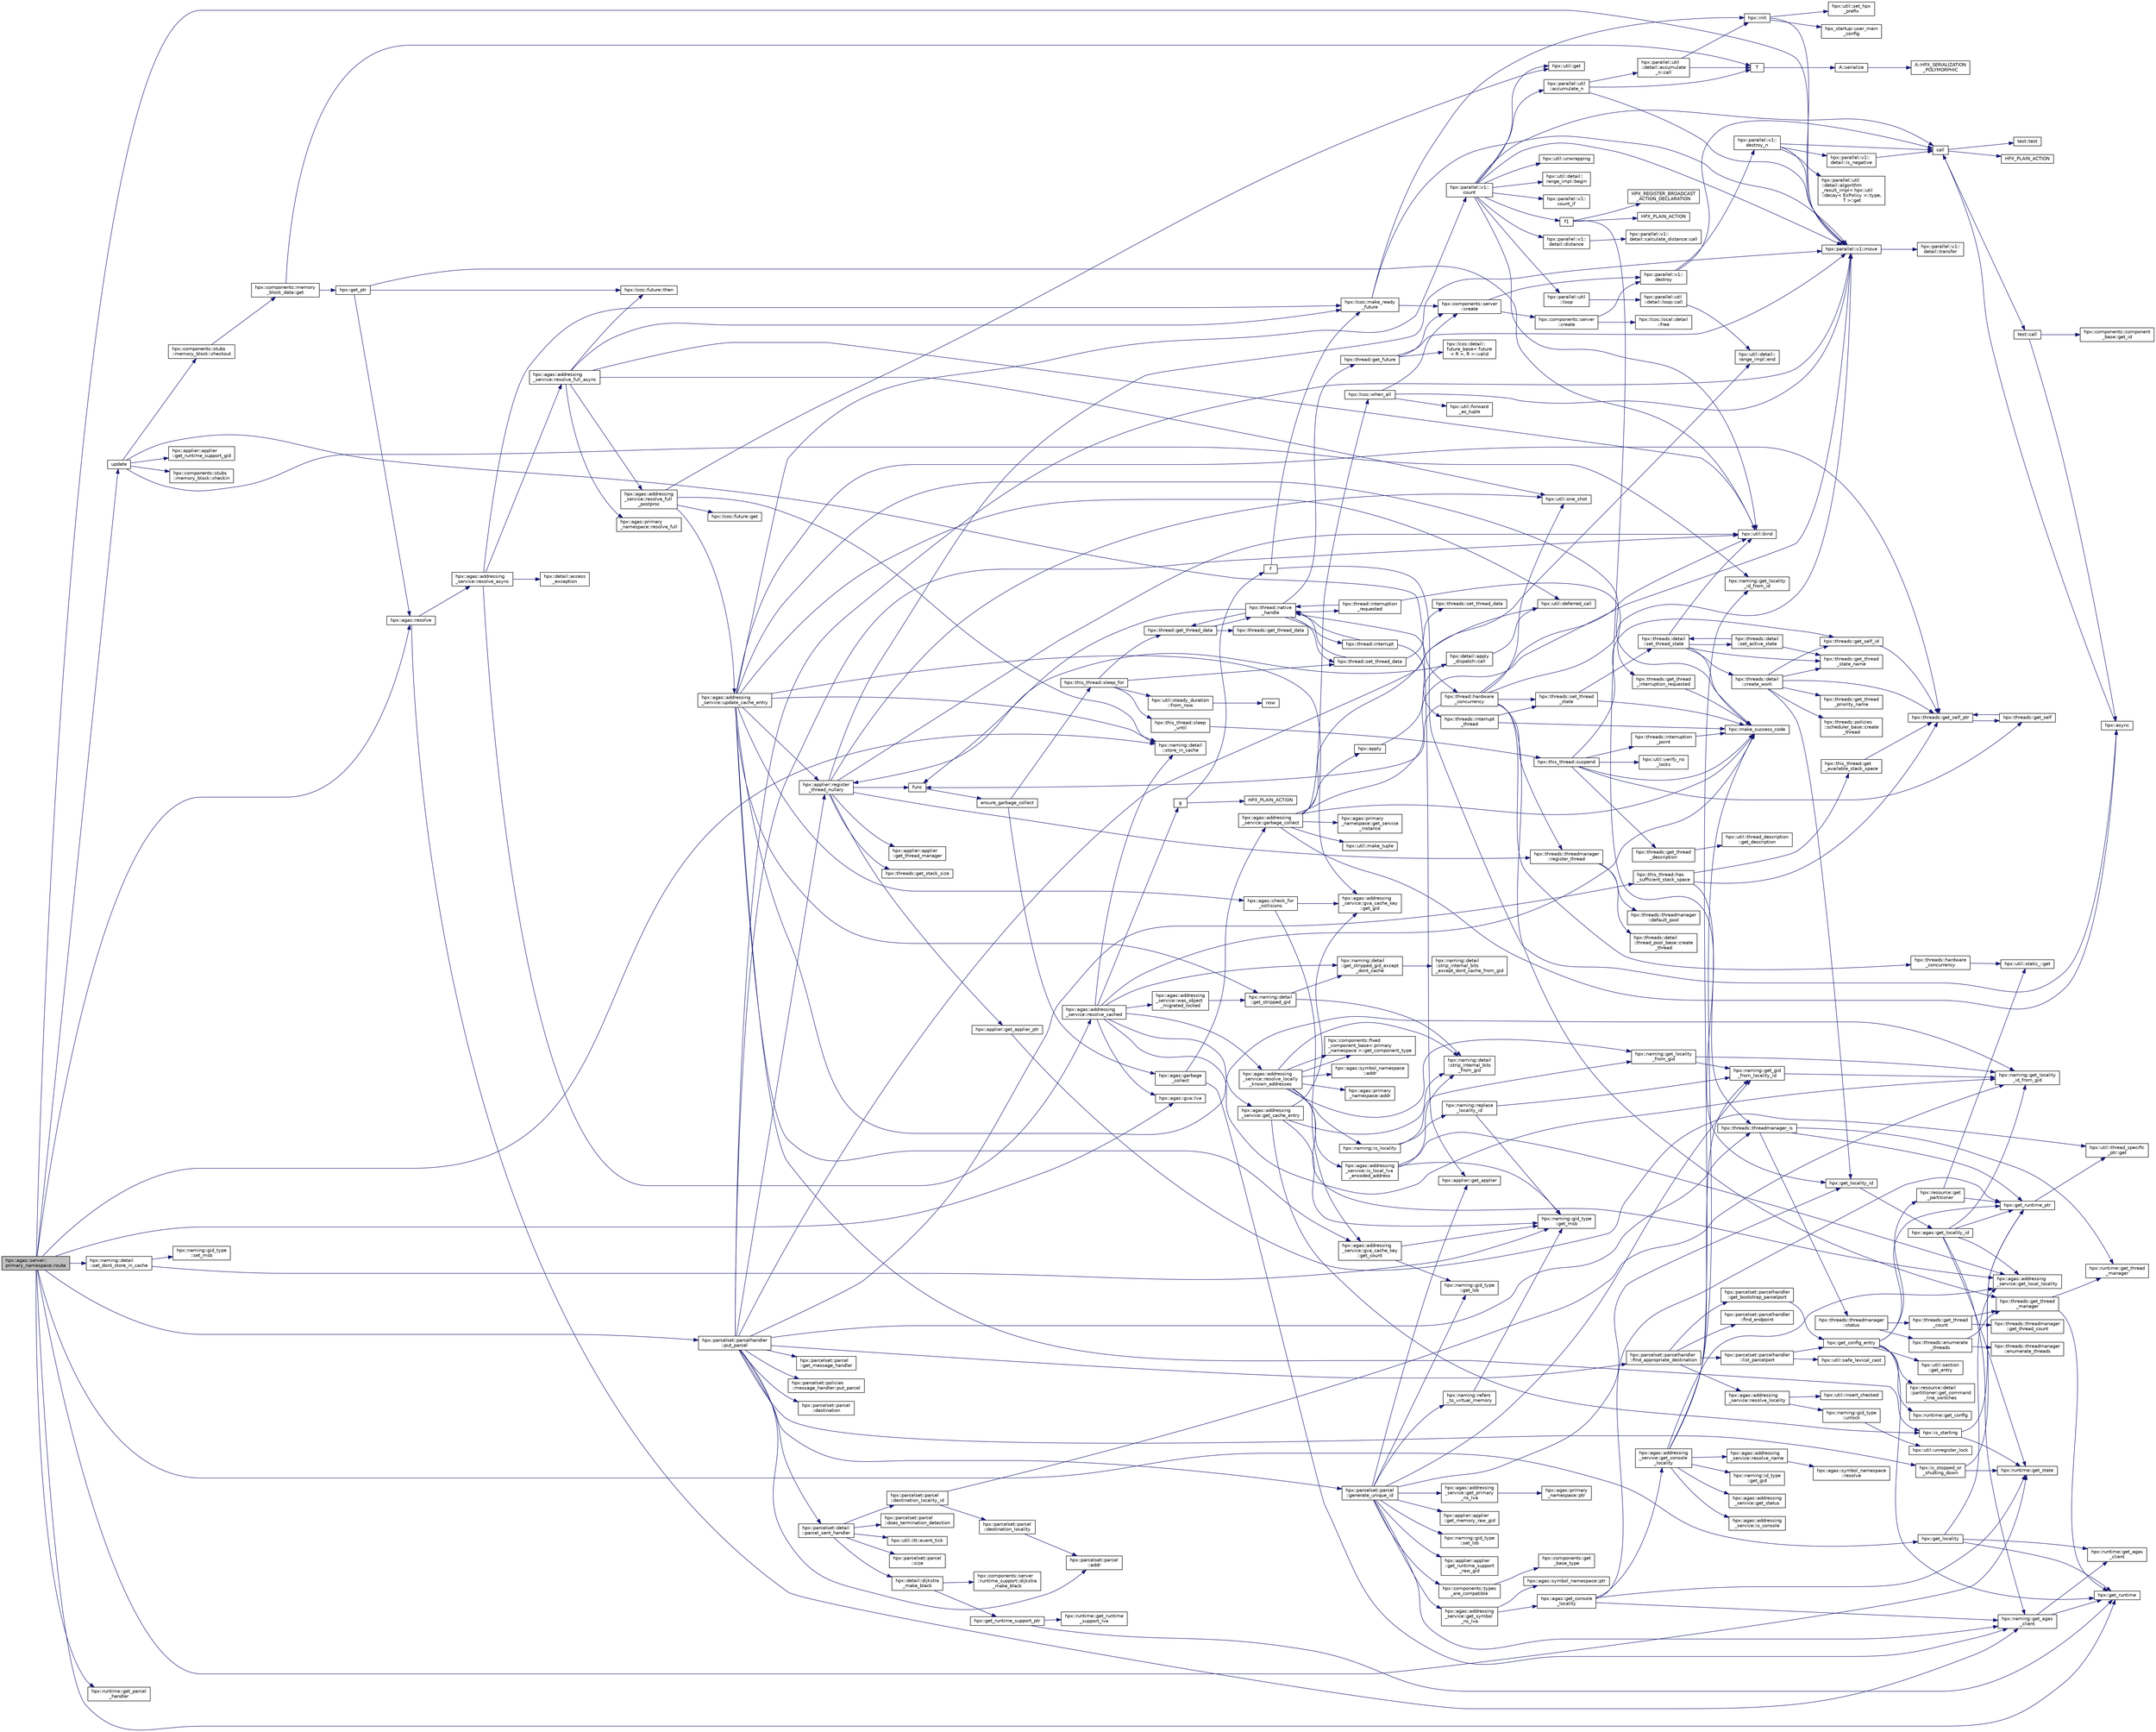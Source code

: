 digraph "hpx::agas::server::primary_namespace::route"
{
  edge [fontname="Helvetica",fontsize="10",labelfontname="Helvetica",labelfontsize="10"];
  node [fontname="Helvetica",fontsize="10",shape=record];
  rankdir="LR";
  Node1532 [label="hpx::agas::server::\lprimary_namespace::route",height=0.2,width=0.4,color="black", fillcolor="grey75", style="filled", fontcolor="black"];
  Node1532 -> Node1533 [color="midnightblue",fontsize="10",style="solid",fontname="Helvetica"];
  Node1533 [label="update",height=0.2,width=0.4,color="black", fillcolor="white", style="filled",URL="$d7/d8b/non__atomic__rma_8cpp.html#a1f6c9aa3449cfad360e892c9c0bb7773"];
  Node1533 -> Node1534 [color="midnightblue",fontsize="10",style="solid",fontname="Helvetica"];
  Node1534 [label="hpx::components::stubs\l::memory_block::checkout",height=0.2,width=0.4,color="black", fillcolor="white", style="filled",URL="$d2/d46/structhpx_1_1components_1_1stubs_1_1memory__block.html#a37128bbb38e0ee31010f3d06d6de4e66"];
  Node1534 -> Node1535 [color="midnightblue",fontsize="10",style="solid",fontname="Helvetica"];
  Node1535 [label="hpx::components::memory\l_block_data::get",height=0.2,width=0.4,color="black", fillcolor="white", style="filled",URL="$d5/d76/classhpx_1_1components_1_1memory__block__data.html#a97ce2f01b730d8d90d329c1642fc0b28"];
  Node1535 -> Node1536 [color="midnightblue",fontsize="10",style="solid",fontname="Helvetica"];
  Node1536 [label="T",height=0.2,width=0.4,color="black", fillcolor="white", style="filled",URL="$db/d33/polymorphic__semiintrusive__template_8cpp.html#ad187658f9cb91c1312b39ae7e896f1ea"];
  Node1536 -> Node1537 [color="midnightblue",fontsize="10",style="solid",fontname="Helvetica"];
  Node1537 [label="A::serialize",height=0.2,width=0.4,color="black", fillcolor="white", style="filled",URL="$d7/da0/struct_a.html#a5f5c287cf471e274ed9dda0da1592212"];
  Node1537 -> Node1538 [color="midnightblue",fontsize="10",style="solid",fontname="Helvetica"];
  Node1538 [label="A::HPX_SERIALIZATION\l_POLYMORPHIC",height=0.2,width=0.4,color="black", fillcolor="white", style="filled",URL="$d7/da0/struct_a.html#ada978cc156cebbafddb1f3aa4c01918c"];
  Node1535 -> Node1539 [color="midnightblue",fontsize="10",style="solid",fontname="Helvetica"];
  Node1539 [label="hpx::get_ptr",height=0.2,width=0.4,color="black", fillcolor="white", style="filled",URL="$d8/d83/namespacehpx.html#aeb814737de830a2e8e340ca052d5ebfa",tooltip="Returns a future referring to the pointer to the underlying memory of a component. "];
  Node1539 -> Node1540 [color="midnightblue",fontsize="10",style="solid",fontname="Helvetica"];
  Node1540 [label="hpx::agas::resolve",height=0.2,width=0.4,color="black", fillcolor="white", style="filled",URL="$dc/d54/namespacehpx_1_1agas.html#aa3252ce39fbc229439bb0d85875b01fb"];
  Node1540 -> Node1541 [color="midnightblue",fontsize="10",style="solid",fontname="Helvetica"];
  Node1541 [label="hpx::naming::get_agas\l_client",height=0.2,width=0.4,color="black", fillcolor="white", style="filled",URL="$d4/dc9/namespacehpx_1_1naming.html#a0408fffd5d34b620712a801b0ae3b032"];
  Node1541 -> Node1542 [color="midnightblue",fontsize="10",style="solid",fontname="Helvetica"];
  Node1542 [label="hpx::get_runtime",height=0.2,width=0.4,color="black", fillcolor="white", style="filled",URL="$d8/d83/namespacehpx.html#aef902cc6c7dd3b9fbadf34d1e850a070"];
  Node1541 -> Node1543 [color="midnightblue",fontsize="10",style="solid",fontname="Helvetica"];
  Node1543 [label="hpx::runtime::get_agas\l_client",height=0.2,width=0.4,color="black", fillcolor="white", style="filled",URL="$d0/d7b/classhpx_1_1runtime.html#aeb5dddd30d6b9861669af8ad44d1a96a"];
  Node1540 -> Node1544 [color="midnightblue",fontsize="10",style="solid",fontname="Helvetica"];
  Node1544 [label="hpx::agas::addressing\l_service::resolve_async",height=0.2,width=0.4,color="black", fillcolor="white", style="filled",URL="$db/d58/structhpx_1_1agas_1_1addressing__service.html#a3344990e7d5c255f51bf89a8fb2828eb"];
  Node1544 -> Node1545 [color="midnightblue",fontsize="10",style="solid",fontname="Helvetica"];
  Node1545 [label="hpx::lcos::make_ready\l_future",height=0.2,width=0.4,color="black", fillcolor="white", style="filled",URL="$d2/dc9/namespacehpx_1_1lcos.html#a42997564ddfde91d475b8a2cea8f53e4"];
  Node1545 -> Node1546 [color="midnightblue",fontsize="10",style="solid",fontname="Helvetica"];
  Node1546 [label="hpx::init",height=0.2,width=0.4,color="black", fillcolor="white", style="filled",URL="$d8/d83/namespacehpx.html#a3c694ea960b47c56b33351ba16e3d76b",tooltip="Main entry point for launching the HPX runtime system. "];
  Node1546 -> Node1547 [color="midnightblue",fontsize="10",style="solid",fontname="Helvetica"];
  Node1547 [label="hpx::util::set_hpx\l_prefix",height=0.2,width=0.4,color="black", fillcolor="white", style="filled",URL="$df/dad/namespacehpx_1_1util.html#ae40a23c1ba0a48d9304dcf717a95793e"];
  Node1546 -> Node1548 [color="midnightblue",fontsize="10",style="solid",fontname="Helvetica"];
  Node1548 [label="hpx_startup::user_main\l_config",height=0.2,width=0.4,color="black", fillcolor="white", style="filled",URL="$d3/dd2/namespacehpx__startup.html#aaac571d88bd3912a4225a23eb3261637"];
  Node1546 -> Node1549 [color="midnightblue",fontsize="10",style="solid",fontname="Helvetica"];
  Node1549 [label="hpx::parallel::v1::move",height=0.2,width=0.4,color="black", fillcolor="white", style="filled",URL="$db/db9/namespacehpx_1_1parallel_1_1v1.html#aa7c4ede081ce786c9d1eb1adff495cfc"];
  Node1549 -> Node1550 [color="midnightblue",fontsize="10",style="solid",fontname="Helvetica"];
  Node1550 [label="hpx::parallel::v1::\ldetail::transfer",height=0.2,width=0.4,color="black", fillcolor="white", style="filled",URL="$d2/ddd/namespacehpx_1_1parallel_1_1v1_1_1detail.html#ab1b56a05e1885ca7cc7ffa1804dd2f3c"];
  Node1545 -> Node1551 [color="midnightblue",fontsize="10",style="solid",fontname="Helvetica"];
  Node1551 [label="hpx::components::server\l::create",height=0.2,width=0.4,color="black", fillcolor="white", style="filled",URL="$d2/da2/namespacehpx_1_1components_1_1server.html#ac776c89f3d68ceb910e8cee9fa937ab4",tooltip="Create arrays of components using their default constructor. "];
  Node1551 -> Node1552 [color="midnightblue",fontsize="10",style="solid",fontname="Helvetica"];
  Node1552 [label="hpx::components::server\l::create",height=0.2,width=0.4,color="black", fillcolor="white", style="filled",URL="$d2/da2/namespacehpx_1_1components_1_1server.html#a77d26de181c97b444565e230577981bd"];
  Node1552 -> Node1553 [color="midnightblue",fontsize="10",style="solid",fontname="Helvetica"];
  Node1553 [label="hpx::lcos::local::detail\l::free",height=0.2,width=0.4,color="black", fillcolor="white", style="filled",URL="$d4/dcb/namespacehpx_1_1lcos_1_1local_1_1detail.html#a55a940f019734e9bb045dc123cd80e48"];
  Node1552 -> Node1554 [color="midnightblue",fontsize="10",style="solid",fontname="Helvetica"];
  Node1554 [label="hpx::parallel::v1::\ldestroy",height=0.2,width=0.4,color="black", fillcolor="white", style="filled",URL="$db/db9/namespacehpx_1_1parallel_1_1v1.html#acf303558375048e8a7cc9a2c2e09477f"];
  Node1554 -> Node1555 [color="midnightblue",fontsize="10",style="solid",fontname="Helvetica"];
  Node1555 [label="call",height=0.2,width=0.4,color="black", fillcolor="white", style="filled",URL="$d2/d67/promise__1620_8cpp.html#a58357f0b82bc761e1d0b9091ed563a70"];
  Node1555 -> Node1556 [color="midnightblue",fontsize="10",style="solid",fontname="Helvetica"];
  Node1556 [label="test::test",height=0.2,width=0.4,color="black", fillcolor="white", style="filled",URL="$d8/d89/structtest.html#ab42d5ece712d716b04cb3f686f297a26"];
  Node1555 -> Node1557 [color="midnightblue",fontsize="10",style="solid",fontname="Helvetica"];
  Node1557 [label="HPX_PLAIN_ACTION",height=0.2,width=0.4,color="black", fillcolor="white", style="filled",URL="$d2/d67/promise__1620_8cpp.html#ab96aab827a4b1fcaf66cfe0ba83fef23"];
  Node1555 -> Node1558 [color="midnightblue",fontsize="10",style="solid",fontname="Helvetica"];
  Node1558 [label="test::call",height=0.2,width=0.4,color="black", fillcolor="white", style="filled",URL="$d8/d89/structtest.html#aeb29e7ed6518b9426ccf1344c52620ae"];
  Node1558 -> Node1559 [color="midnightblue",fontsize="10",style="solid",fontname="Helvetica"];
  Node1559 [label="hpx::async",height=0.2,width=0.4,color="black", fillcolor="white", style="filled",URL="$d8/d83/namespacehpx.html#acb7d8e37b73b823956ce144f9a57eaa4"];
  Node1559 -> Node1555 [color="midnightblue",fontsize="10",style="solid",fontname="Helvetica"];
  Node1558 -> Node1560 [color="midnightblue",fontsize="10",style="solid",fontname="Helvetica"];
  Node1560 [label="hpx::components::component\l_base::get_id",height=0.2,width=0.4,color="black", fillcolor="white", style="filled",URL="$d2/de6/classhpx_1_1components_1_1component__base.html#a4c8fd93514039bdf01c48d66d82b19cd"];
  Node1554 -> Node1561 [color="midnightblue",fontsize="10",style="solid",fontname="Helvetica"];
  Node1561 [label="hpx::parallel::v1::\ldestroy_n",height=0.2,width=0.4,color="black", fillcolor="white", style="filled",URL="$db/db9/namespacehpx_1_1parallel_1_1v1.html#a71d0691132a300690163f5636bcd5bd3"];
  Node1561 -> Node1562 [color="midnightblue",fontsize="10",style="solid",fontname="Helvetica"];
  Node1562 [label="hpx::parallel::v1::\ldetail::is_negative",height=0.2,width=0.4,color="black", fillcolor="white", style="filled",URL="$d2/ddd/namespacehpx_1_1parallel_1_1v1_1_1detail.html#adf2e40fc4b20ad0fd442ee3118a4d527"];
  Node1562 -> Node1555 [color="midnightblue",fontsize="10",style="solid",fontname="Helvetica"];
  Node1561 -> Node1563 [color="midnightblue",fontsize="10",style="solid",fontname="Helvetica"];
  Node1563 [label="hpx::parallel::util\l::detail::algorithm\l_result_impl\< hpx::util\l::decay\< ExPolicy \>::type,\l T \>::get",height=0.2,width=0.4,color="black", fillcolor="white", style="filled",URL="$d2/d42/structhpx_1_1parallel_1_1util_1_1detail_1_1algorithm__result__impl.html#ab5b051e8ec74eff5e0e62fd63f5d377e"];
  Node1561 -> Node1549 [color="midnightblue",fontsize="10",style="solid",fontname="Helvetica"];
  Node1561 -> Node1555 [color="midnightblue",fontsize="10",style="solid",fontname="Helvetica"];
  Node1551 -> Node1554 [color="midnightblue",fontsize="10",style="solid",fontname="Helvetica"];
  Node1545 -> Node1549 [color="midnightblue",fontsize="10",style="solid",fontname="Helvetica"];
  Node1544 -> Node1564 [color="midnightblue",fontsize="10",style="solid",fontname="Helvetica"];
  Node1564 [label="hpx::agas::addressing\l_service::resolve_cached",height=0.2,width=0.4,color="black", fillcolor="white", style="filled",URL="$db/d58/structhpx_1_1agas_1_1addressing__service.html#a187ac62b4a4b7c1b98b75979357f07a9"];
  Node1564 -> Node1565 [color="midnightblue",fontsize="10",style="solid",fontname="Helvetica"];
  Node1565 [label="hpx::naming::detail\l::get_stripped_gid_except\l_dont_cache",height=0.2,width=0.4,color="black", fillcolor="white", style="filled",URL="$d5/d18/namespacehpx_1_1naming_1_1detail.html#a1ab848588112d0f7fac377a15692c9cc"];
  Node1565 -> Node1566 [color="midnightblue",fontsize="10",style="solid",fontname="Helvetica"];
  Node1566 [label="hpx::naming::detail\l::strip_internal_bits\l_except_dont_cache_from_gid",height=0.2,width=0.4,color="black", fillcolor="white", style="filled",URL="$d5/d18/namespacehpx_1_1naming_1_1detail.html#aabeb51a92376c6bfb9cf31bf9ff0c4cc"];
  Node1564 -> Node1567 [color="midnightblue",fontsize="10",style="solid",fontname="Helvetica"];
  Node1567 [label="hpx::agas::addressing\l_service::resolve_locally\l_known_addresses",height=0.2,width=0.4,color="black", fillcolor="white", style="filled",URL="$db/d58/structhpx_1_1agas_1_1addressing__service.html#afb44b2c86524b47d1431d9d66524075c"];
  Node1567 -> Node1568 [color="midnightblue",fontsize="10",style="solid",fontname="Helvetica"];
  Node1568 [label="hpx::naming::detail\l::strip_internal_bits\l_from_gid",height=0.2,width=0.4,color="black", fillcolor="white", style="filled",URL="$d5/d18/namespacehpx_1_1naming_1_1detail.html#a95cca4d4bc82a9da3e804b225b03dfaf"];
  Node1567 -> Node1569 [color="midnightblue",fontsize="10",style="solid",fontname="Helvetica"];
  Node1569 [label="hpx::agas::addressing\l_service::is_local_lva\l_encoded_address",height=0.2,width=0.4,color="black", fillcolor="white", style="filled",URL="$db/d58/structhpx_1_1agas_1_1addressing__service.html#af9469c8740aeb898ce6937e2d0e57095"];
  Node1569 -> Node1568 [color="midnightblue",fontsize="10",style="solid",fontname="Helvetica"];
  Node1569 -> Node1570 [color="midnightblue",fontsize="10",style="solid",fontname="Helvetica"];
  Node1570 [label="hpx::agas::addressing\l_service::get_local_locality",height=0.2,width=0.4,color="black", fillcolor="white", style="filled",URL="$db/d58/structhpx_1_1agas_1_1addressing__service.html#ab52c19a37c2a7a006c6c15f90ad0539c"];
  Node1569 -> Node1571 [color="midnightblue",fontsize="10",style="solid",fontname="Helvetica"];
  Node1571 [label="hpx::naming::gid_type\l::get_msb",height=0.2,width=0.4,color="black", fillcolor="white", style="filled",URL="$d3/d67/structhpx_1_1naming_1_1gid__type.html#a31d0fb49a563fb184fecaabdced4dcd9"];
  Node1567 -> Node1570 [color="midnightblue",fontsize="10",style="solid",fontname="Helvetica"];
  Node1567 -> Node1572 [color="midnightblue",fontsize="10",style="solid",fontname="Helvetica"];
  Node1572 [label="hpx::naming::is_locality",height=0.2,width=0.4,color="black", fillcolor="white", style="filled",URL="$d4/dc9/namespacehpx_1_1naming.html#a960045d29982b0fda774809643cf2be8"];
  Node1572 -> Node1573 [color="midnightblue",fontsize="10",style="solid",fontname="Helvetica"];
  Node1573 [label="hpx::naming::get_locality\l_from_gid",height=0.2,width=0.4,color="black", fillcolor="white", style="filled",URL="$d4/dc9/namespacehpx_1_1naming.html#a0b1c0ab6510a7a869fa4e3c7717748e5"];
  Node1573 -> Node1574 [color="midnightblue",fontsize="10",style="solid",fontname="Helvetica"];
  Node1574 [label="hpx::naming::get_gid\l_from_locality_id",height=0.2,width=0.4,color="black", fillcolor="white", style="filled",URL="$d4/dc9/namespacehpx_1_1naming.html#ae50a3ecdb5854b6a25a556ebc9830541"];
  Node1574 -> Node1575 [color="midnightblue",fontsize="10",style="solid",fontname="Helvetica"];
  Node1575 [label="hpx::naming::get_locality\l_id_from_gid",height=0.2,width=0.4,color="black", fillcolor="white", style="filled",URL="$d4/dc9/namespacehpx_1_1naming.html#a7fd43037784560bd04fda9b49e33529f"];
  Node1573 -> Node1575 [color="midnightblue",fontsize="10",style="solid",fontname="Helvetica"];
  Node1572 -> Node1576 [color="midnightblue",fontsize="10",style="solid",fontname="Helvetica"];
  Node1576 [label="hpx::naming::replace\l_locality_id",height=0.2,width=0.4,color="black", fillcolor="white", style="filled",URL="$d4/dc9/namespacehpx_1_1naming.html#a27ed9275dccbd5fb677b350f040c21b4"];
  Node1576 -> Node1574 [color="midnightblue",fontsize="10",style="solid",fontname="Helvetica"];
  Node1576 -> Node1571 [color="midnightblue",fontsize="10",style="solid",fontname="Helvetica"];
  Node1567 -> Node1573 [color="midnightblue",fontsize="10",style="solid",fontname="Helvetica"];
  Node1567 -> Node1577 [color="midnightblue",fontsize="10",style="solid",fontname="Helvetica"];
  Node1577 [label="hpx::agas::primary\l_namespace::addr",height=0.2,width=0.4,color="black", fillcolor="white", style="filled",URL="$d1/d43/structhpx_1_1agas_1_1primary__namespace.html#ab71d11675989acee54e82f6d1956a77c"];
  Node1567 -> Node1578 [color="midnightblue",fontsize="10",style="solid",fontname="Helvetica"];
  Node1578 [label="hpx::components::fixed\l_component_base\< primary\l_namespace \>::get_component_type",height=0.2,width=0.4,color="black", fillcolor="white", style="filled",URL="$df/dfd/classhpx_1_1components_1_1fixed__component__base.html#aa87dbc5aad4f2ee3f9b8f62c6981a8c2"];
  Node1567 -> Node1579 [color="midnightblue",fontsize="10",style="solid",fontname="Helvetica"];
  Node1579 [label="hpx::agas::symbol_namespace\l::addr",height=0.2,width=0.4,color="black", fillcolor="white", style="filled",URL="$dd/d5e/structhpx_1_1agas_1_1symbol__namespace.html#a2527957c5b5ce9c4842294c8a95d00b4"];
  Node1567 -> Node1578 [color="midnightblue",fontsize="10",style="solid",fontname="Helvetica"];
  Node1564 -> Node1580 [color="midnightblue",fontsize="10",style="solid",fontname="Helvetica"];
  Node1580 [label="hpx::make_success_code",height=0.2,width=0.4,color="black", fillcolor="white", style="filled",URL="$d8/d83/namespacehpx.html#a0e8512a8f49e2a6c8185061181419d8f",tooltip="Returns error_code(hpx::success, \"success\", mode). "];
  Node1564 -> Node1581 [color="midnightblue",fontsize="10",style="solid",fontname="Helvetica"];
  Node1581 [label="hpx::naming::detail\l::store_in_cache",height=0.2,width=0.4,color="black", fillcolor="white", style="filled",URL="$d5/d18/namespacehpx_1_1naming_1_1detail.html#a58e1ddcbd72ed4042377e11f32abf3fa"];
  Node1564 -> Node1575 [color="midnightblue",fontsize="10",style="solid",fontname="Helvetica"];
  Node1564 -> Node1582 [color="midnightblue",fontsize="10",style="solid",fontname="Helvetica"];
  Node1582 [label="hpx::agas::addressing\l_service::was_object\l_migrated_locked",height=0.2,width=0.4,color="black", fillcolor="white", style="filled",URL="$db/d58/structhpx_1_1agas_1_1addressing__service.html#aade8c179c3866b1212fe6439b586ace1",tooltip="Maintain list of migrated objects. "];
  Node1582 -> Node1583 [color="midnightblue",fontsize="10",style="solid",fontname="Helvetica"];
  Node1583 [label="hpx::naming::detail\l::get_stripped_gid",height=0.2,width=0.4,color="black", fillcolor="white", style="filled",URL="$d5/d18/namespacehpx_1_1naming_1_1detail.html#ad3a849cb7ebd5dccf9aefadccc21dd89"];
  Node1583 -> Node1568 [color="midnightblue",fontsize="10",style="solid",fontname="Helvetica"];
  Node1583 -> Node1565 [color="midnightblue",fontsize="10",style="solid",fontname="Helvetica"];
  Node1564 -> Node1584 [color="midnightblue",fontsize="10",style="solid",fontname="Helvetica"];
  Node1584 [label="g",height=0.2,width=0.4,color="black", fillcolor="white", style="filled",URL="$da/d17/cxx11__noexcept_8cpp.html#a96f5ebe659f57f5faa7343c54f8ea39a"];
  Node1584 -> Node1585 [color="midnightblue",fontsize="10",style="solid",fontname="Helvetica"];
  Node1585 [label="f",height=0.2,width=0.4,color="black", fillcolor="white", style="filled",URL="$d4/d13/async__unwrap__1037_8cpp.html#a02a6b0b4f77af9f69a841dc8262b0cd0"];
  Node1585 -> Node1559 [color="midnightblue",fontsize="10",style="solid",fontname="Helvetica"];
  Node1585 -> Node1545 [color="midnightblue",fontsize="10",style="solid",fontname="Helvetica"];
  Node1584 -> Node1586 [color="midnightblue",fontsize="10",style="solid",fontname="Helvetica"];
  Node1586 [label="HPX_PLAIN_ACTION",height=0.2,width=0.4,color="black", fillcolor="white", style="filled",URL="$d4/d13/async__unwrap__1037_8cpp.html#ab5991a65409f0229f564e4935bd7b979"];
  Node1564 -> Node1587 [color="midnightblue",fontsize="10",style="solid",fontname="Helvetica"];
  Node1587 [label="hpx::agas::addressing\l_service::get_cache_entry",height=0.2,width=0.4,color="black", fillcolor="white", style="filled",URL="$db/d58/structhpx_1_1agas_1_1addressing__service.html#aa49e358ece0734e36829a90603b51c63"];
  Node1587 -> Node1588 [color="midnightblue",fontsize="10",style="solid",fontname="Helvetica"];
  Node1588 [label="hpx::is_starting",height=0.2,width=0.4,color="black", fillcolor="white", style="filled",URL="$d8/d83/namespacehpx.html#ab3ff61647293cfe9b7c3060fee8445a5",tooltip="Test whether the runtime system is currently being started. "];
  Node1588 -> Node1589 [color="midnightblue",fontsize="10",style="solid",fontname="Helvetica"];
  Node1589 [label="hpx::get_runtime_ptr",height=0.2,width=0.4,color="black", fillcolor="white", style="filled",URL="$d8/d83/namespacehpx.html#af29daf2bb3e01b4d6495a1742b6cce64"];
  Node1589 -> Node1590 [color="midnightblue",fontsize="10",style="solid",fontname="Helvetica"];
  Node1590 [label="hpx::util::thread_specific\l_ptr::get",height=0.2,width=0.4,color="black", fillcolor="white", style="filled",URL="$d4/d4c/structhpx_1_1util_1_1thread__specific__ptr.html#a3b27d8520710478aa41d1f74206bdba9"];
  Node1588 -> Node1591 [color="midnightblue",fontsize="10",style="solid",fontname="Helvetica"];
  Node1591 [label="hpx::runtime::get_state",height=0.2,width=0.4,color="black", fillcolor="white", style="filled",URL="$d0/d7b/classhpx_1_1runtime.html#ab405f80e060dac95d624520f38b0524c"];
  Node1587 -> Node1568 [color="midnightblue",fontsize="10",style="solid",fontname="Helvetica"];
  Node1587 -> Node1571 [color="midnightblue",fontsize="10",style="solid",fontname="Helvetica"];
  Node1587 -> Node1592 [color="midnightblue",fontsize="10",style="solid",fontname="Helvetica"];
  Node1592 [label="hpx::agas::addressing\l_service::gva_cache_key\l::get_gid",height=0.2,width=0.4,color="black", fillcolor="white", style="filled",URL="$d0/d9c/structhpx_1_1agas_1_1addressing__service_1_1gva__cache__key.html#a708ed959cf225ceef95f3328a99e29ff"];
  Node1564 -> Node1593 [color="midnightblue",fontsize="10",style="solid",fontname="Helvetica"];
  Node1593 [label="hpx::agas::gva::lva",height=0.2,width=0.4,color="black", fillcolor="white", style="filled",URL="$dc/d8a/structhpx_1_1agas_1_1gva.html#aea2401483cd9320a0a8ca504e79e076b"];
  Node1544 -> Node1594 [color="midnightblue",fontsize="10",style="solid",fontname="Helvetica"];
  Node1594 [label="hpx::detail::access\l_exception",height=0.2,width=0.4,color="black", fillcolor="white", style="filled",URL="$d5/dbe/namespacehpx_1_1detail.html#ad5b3b2c9c75cdd2d75f4473c03230643"];
  Node1544 -> Node1595 [color="midnightblue",fontsize="10",style="solid",fontname="Helvetica"];
  Node1595 [label="hpx::agas::addressing\l_service::resolve_full_async",height=0.2,width=0.4,color="black", fillcolor="white", style="filled",URL="$db/d58/structhpx_1_1agas_1_1addressing__service.html#af678e6288e0f302b9c96b813a8e660ef"];
  Node1595 -> Node1545 [color="midnightblue",fontsize="10",style="solid",fontname="Helvetica"];
  Node1595 -> Node1596 [color="midnightblue",fontsize="10",style="solid",fontname="Helvetica"];
  Node1596 [label="hpx::agas::primary\l_namespace::resolve_full",height=0.2,width=0.4,color="black", fillcolor="white", style="filled",URL="$d1/d43/structhpx_1_1agas_1_1primary__namespace.html#ae7bd476e130fc743397d0d18bb161f74"];
  Node1595 -> Node1597 [color="midnightblue",fontsize="10",style="solid",fontname="Helvetica"];
  Node1597 [label="hpx::lcos::future::then",height=0.2,width=0.4,color="black", fillcolor="white", style="filled",URL="$d0/d33/classhpx_1_1lcos_1_1future.html#a17045dee172c36e208b2cbd400fa8797"];
  Node1595 -> Node1598 [color="midnightblue",fontsize="10",style="solid",fontname="Helvetica"];
  Node1598 [label="hpx::util::bind",height=0.2,width=0.4,color="black", fillcolor="white", style="filled",URL="$df/dad/namespacehpx_1_1util.html#ad844caedf82a0173d6909d910c3e48c6"];
  Node1595 -> Node1599 [color="midnightblue",fontsize="10",style="solid",fontname="Helvetica"];
  Node1599 [label="hpx::util::one_shot",height=0.2,width=0.4,color="black", fillcolor="white", style="filled",URL="$df/dad/namespacehpx_1_1util.html#a273e61be42a72415291e0ec0a4f28c7a"];
  Node1595 -> Node1600 [color="midnightblue",fontsize="10",style="solid",fontname="Helvetica"];
  Node1600 [label="hpx::agas::addressing\l_service::resolve_full\l_postproc",height=0.2,width=0.4,color="black", fillcolor="white", style="filled",URL="$db/d58/structhpx_1_1agas_1_1addressing__service.html#a9adf9683a9e200a15224e7c04f8d6339"];
  Node1600 -> Node1601 [color="midnightblue",fontsize="10",style="solid",fontname="Helvetica"];
  Node1601 [label="hpx::util::get",height=0.2,width=0.4,color="black", fillcolor="white", style="filled",URL="$df/dad/namespacehpx_1_1util.html#a5cbd3c41f03f4d4acaedaa4777e3cc02"];
  Node1600 -> Node1602 [color="midnightblue",fontsize="10",style="solid",fontname="Helvetica"];
  Node1602 [label="hpx::lcos::future::get",height=0.2,width=0.4,color="black", fillcolor="white", style="filled",URL="$d0/d33/classhpx_1_1lcos_1_1future.html#a8c28269486d5620ac48af349f17bb41c"];
  Node1600 -> Node1581 [color="midnightblue",fontsize="10",style="solid",fontname="Helvetica"];
  Node1600 -> Node1603 [color="midnightblue",fontsize="10",style="solid",fontname="Helvetica"];
  Node1603 [label="hpx::agas::addressing\l_service::update_cache_entry",height=0.2,width=0.4,color="black", fillcolor="white", style="filled",URL="$db/d58/structhpx_1_1agas_1_1addressing__service.html#ab49f7530592fc5c804c94720b8ffd61d"];
  Node1603 -> Node1580 [color="midnightblue",fontsize="10",style="solid",fontname="Helvetica"];
  Node1603 -> Node1581 [color="midnightblue",fontsize="10",style="solid",fontname="Helvetica"];
  Node1603 -> Node1583 [color="midnightblue",fontsize="10",style="solid",fontname="Helvetica"];
  Node1603 -> Node1575 [color="midnightblue",fontsize="10",style="solid",fontname="Helvetica"];
  Node1603 -> Node1604 [color="midnightblue",fontsize="10",style="solid",fontname="Helvetica"];
  Node1604 [label="hpx::threads::get_self_ptr",height=0.2,width=0.4,color="black", fillcolor="white", style="filled",URL="$d7/d28/namespacehpx_1_1threads.html#a22877ae347ad884cde3a51397dad6c53"];
  Node1604 -> Node1605 [color="midnightblue",fontsize="10",style="solid",fontname="Helvetica"];
  Node1605 [label="hpx::threads::get_self",height=0.2,width=0.4,color="black", fillcolor="white", style="filled",URL="$d7/d28/namespacehpx_1_1threads.html#a07daf4d6d29233f20d66d41ab7b5b8e8"];
  Node1605 -> Node1604 [color="midnightblue",fontsize="10",style="solid",fontname="Helvetica"];
  Node1603 -> Node1588 [color="midnightblue",fontsize="10",style="solid",fontname="Helvetica"];
  Node1603 -> Node1606 [color="midnightblue",fontsize="10",style="solid",fontname="Helvetica"];
  Node1606 [label="hpx::applier::register\l_thread_nullary",height=0.2,width=0.4,color="black", fillcolor="white", style="filled",URL="$d8/dcb/namespacehpx_1_1applier.html#a401cd1145927e58d74d1eb52aaccd936"];
  Node1606 -> Node1607 [color="midnightblue",fontsize="10",style="solid",fontname="Helvetica"];
  Node1607 [label="hpx::applier::get_applier_ptr",height=0.2,width=0.4,color="black", fillcolor="white", style="filled",URL="$d8/dcb/namespacehpx_1_1applier.html#a617483cf2b77ad3a0aa428ade7b35299"];
  Node1607 -> Node1590 [color="midnightblue",fontsize="10",style="solid",fontname="Helvetica"];
  Node1606 -> Node1608 [color="midnightblue",fontsize="10",style="solid",fontname="Helvetica"];
  Node1608 [label="func",height=0.2,width=0.4,color="black", fillcolor="white", style="filled",URL="$d8/dfd/id__type__ref__counting__1032_8cpp.html#ab811b86ea5107ffb3351fcaa29d2c652"];
  Node1608 -> Node1609 [color="midnightblue",fontsize="10",style="solid",fontname="Helvetica"];
  Node1609 [label="ensure_garbage_collect",height=0.2,width=0.4,color="black", fillcolor="white", style="filled",URL="$d8/dfd/id__type__ref__counting__1032_8cpp.html#a5264b94bf7c262ac0e521fb290d476d5"];
  Node1609 -> Node1610 [color="midnightblue",fontsize="10",style="solid",fontname="Helvetica"];
  Node1610 [label="hpx::this_thread::sleep_for",height=0.2,width=0.4,color="black", fillcolor="white", style="filled",URL="$d9/d52/namespacehpx_1_1this__thread.html#afc042a5a5fa52eef2d1d177a343435cf"];
  Node1610 -> Node1611 [color="midnightblue",fontsize="10",style="solid",fontname="Helvetica"];
  Node1611 [label="hpx::this_thread::sleep\l_until",height=0.2,width=0.4,color="black", fillcolor="white", style="filled",URL="$d9/d52/namespacehpx_1_1this__thread.html#ae12a853980115b23ff0ab8ca06622658"];
  Node1611 -> Node1612 [color="midnightblue",fontsize="10",style="solid",fontname="Helvetica"];
  Node1612 [label="hpx::this_thread::suspend",height=0.2,width=0.4,color="black", fillcolor="white", style="filled",URL="$d9/d52/namespacehpx_1_1this__thread.html#aca220026fb3014c0881d129fe31c0073"];
  Node1612 -> Node1605 [color="midnightblue",fontsize="10",style="solid",fontname="Helvetica"];
  Node1612 -> Node1613 [color="midnightblue",fontsize="10",style="solid",fontname="Helvetica"];
  Node1613 [label="hpx::threads::get_self_id",height=0.2,width=0.4,color="black", fillcolor="white", style="filled",URL="$d7/d28/namespacehpx_1_1threads.html#afafe0f900b9fac3d4ed3c747625c1cfe"];
  Node1613 -> Node1604 [color="midnightblue",fontsize="10",style="solid",fontname="Helvetica"];
  Node1612 -> Node1614 [color="midnightblue",fontsize="10",style="solid",fontname="Helvetica"];
  Node1614 [label="hpx::threads::interruption\l_point",height=0.2,width=0.4,color="black", fillcolor="white", style="filled",URL="$d7/d28/namespacehpx_1_1threads.html#ada6ec56a12b050707311d8c628089059"];
  Node1614 -> Node1580 [color="midnightblue",fontsize="10",style="solid",fontname="Helvetica"];
  Node1612 -> Node1615 [color="midnightblue",fontsize="10",style="solid",fontname="Helvetica"];
  Node1615 [label="hpx::util::verify_no\l_locks",height=0.2,width=0.4,color="black", fillcolor="white", style="filled",URL="$df/dad/namespacehpx_1_1util.html#ae0e1837ee6f09b79b26c2e788d2e9fc9"];
  Node1612 -> Node1616 [color="midnightblue",fontsize="10",style="solid",fontname="Helvetica"];
  Node1616 [label="hpx::threads::get_thread\l_description",height=0.2,width=0.4,color="black", fillcolor="white", style="filled",URL="$d7/d28/namespacehpx_1_1threads.html#a42fc18a7a680f4e8bc633a4b4c956701"];
  Node1616 -> Node1617 [color="midnightblue",fontsize="10",style="solid",fontname="Helvetica"];
  Node1617 [label="hpx::util::thread_description\l::get_description",height=0.2,width=0.4,color="black", fillcolor="white", style="filled",URL="$df/d9e/structhpx_1_1util_1_1thread__description.html#a8c834e14eca6eb228188022577f9f952"];
  Node1612 -> Node1580 [color="midnightblue",fontsize="10",style="solid",fontname="Helvetica"];
  Node1610 -> Node1618 [color="midnightblue",fontsize="10",style="solid",fontname="Helvetica"];
  Node1618 [label="hpx::util::steady_duration\l::from_now",height=0.2,width=0.4,color="black", fillcolor="white", style="filled",URL="$d9/d4f/classhpx_1_1util_1_1steady__duration.html#a0132206d767cd0f7395507b40111a153"];
  Node1618 -> Node1619 [color="midnightblue",fontsize="10",style="solid",fontname="Helvetica"];
  Node1619 [label="now",height=0.2,width=0.4,color="black", fillcolor="white", style="filled",URL="$de/db3/1d__stencil__1__omp_8cpp.html#a89e9667753dccfac455bd37a7a3a7b16"];
  Node1610 -> Node1620 [color="midnightblue",fontsize="10",style="solid",fontname="Helvetica"];
  Node1620 [label="hpx::thread::get_thread_data",height=0.2,width=0.4,color="black", fillcolor="white", style="filled",URL="$de/d9b/classhpx_1_1thread.html#a4535ef82cec3b953d2c941d20e3e3904"];
  Node1620 -> Node1621 [color="midnightblue",fontsize="10",style="solid",fontname="Helvetica"];
  Node1621 [label="hpx::threads::get_thread_data",height=0.2,width=0.4,color="black", fillcolor="white", style="filled",URL="$d7/d28/namespacehpx_1_1threads.html#a8737931ff6303807225f735b2b384ae4"];
  Node1620 -> Node1622 [color="midnightblue",fontsize="10",style="solid",fontname="Helvetica"];
  Node1622 [label="hpx::thread::native\l_handle",height=0.2,width=0.4,color="black", fillcolor="white", style="filled",URL="$de/d9b/classhpx_1_1thread.html#acf48190d264ab64c1c4ec99d0b421b5a"];
  Node1622 -> Node1623 [color="midnightblue",fontsize="10",style="solid",fontname="Helvetica"];
  Node1623 [label="hpx::thread::hardware\l_concurrency",height=0.2,width=0.4,color="black", fillcolor="white", style="filled",URL="$de/d9b/classhpx_1_1thread.html#a8e4fff210e02485ba493bc3a2a956c03"];
  Node1623 -> Node1624 [color="midnightblue",fontsize="10",style="solid",fontname="Helvetica"];
  Node1624 [label="hpx::threads::hardware\l_concurrency",height=0.2,width=0.4,color="black", fillcolor="white", style="filled",URL="$d7/d28/namespacehpx_1_1threads.html#aa8752a235478d2ad7b5ac467b63ab527"];
  Node1624 -> Node1625 [color="midnightblue",fontsize="10",style="solid",fontname="Helvetica"];
  Node1625 [label="hpx::util::static_::get",height=0.2,width=0.4,color="black", fillcolor="white", style="filled",URL="$d3/dbb/structhpx_1_1util_1_1static__.html#a2967c633948a3bf17a3b5405ef5a8318"];
  Node1623 -> Node1608 [color="midnightblue",fontsize="10",style="solid",fontname="Helvetica"];
  Node1623 -> Node1598 [color="midnightblue",fontsize="10",style="solid",fontname="Helvetica"];
  Node1623 -> Node1599 [color="midnightblue",fontsize="10",style="solid",fontname="Helvetica"];
  Node1623 -> Node1549 [color="midnightblue",fontsize="10",style="solid",fontname="Helvetica"];
  Node1623 -> Node1626 [color="midnightblue",fontsize="10",style="solid",fontname="Helvetica"];
  Node1626 [label="hpx::threads::get_thread\l_manager",height=0.2,width=0.4,color="black", fillcolor="white", style="filled",URL="$d7/d28/namespacehpx_1_1threads.html#a076973c3a53beadde7d967e22c4f6cce"];
  Node1626 -> Node1542 [color="midnightblue",fontsize="10",style="solid",fontname="Helvetica"];
  Node1626 -> Node1627 [color="midnightblue",fontsize="10",style="solid",fontname="Helvetica"];
  Node1627 [label="hpx::runtime::get_thread\l_manager",height=0.2,width=0.4,color="black", fillcolor="white", style="filled",URL="$d0/d7b/classhpx_1_1runtime.html#a865b12d57fcd44a8d3dda3e35414f563"];
  Node1623 -> Node1628 [color="midnightblue",fontsize="10",style="solid",fontname="Helvetica"];
  Node1628 [label="hpx::threads::threadmanager\l::register_thread",height=0.2,width=0.4,color="black", fillcolor="white", style="filled",URL="$d5/daa/classhpx_1_1threads_1_1threadmanager.html#a7f79c7578e08a60ca45eb276ce8133d8"];
  Node1628 -> Node1629 [color="midnightblue",fontsize="10",style="solid",fontname="Helvetica"];
  Node1629 [label="hpx::threads::threadmanager\l::default_pool",height=0.2,width=0.4,color="black", fillcolor="white", style="filled",URL="$d5/daa/classhpx_1_1threads_1_1threadmanager.html#a851f067d03b5dd1c5e6a9a6a841e05df"];
  Node1628 -> Node1630 [color="midnightblue",fontsize="10",style="solid",fontname="Helvetica"];
  Node1630 [label="hpx::threads::detail\l::thread_pool_base::create\l_thread",height=0.2,width=0.4,color="black", fillcolor="white", style="filled",URL="$de/dae/classhpx_1_1threads_1_1detail_1_1thread__pool__base.html#ad35d3779eef6f4528e62a26d71b34b34"];
  Node1623 -> Node1631 [color="midnightblue",fontsize="10",style="solid",fontname="Helvetica"];
  Node1631 [label="hpx::threads::set_thread\l_state",height=0.2,width=0.4,color="black", fillcolor="white", style="filled",URL="$d7/d28/namespacehpx_1_1threads.html#ac0690ad16ad778bcc79dcd727cc33025",tooltip="Set the thread state of the thread referenced by the thread_id id. "];
  Node1631 -> Node1580 [color="midnightblue",fontsize="10",style="solid",fontname="Helvetica"];
  Node1631 -> Node1632 [color="midnightblue",fontsize="10",style="solid",fontname="Helvetica"];
  Node1632 [label="hpx::threads::detail\l::set_thread_state",height=0.2,width=0.4,color="black", fillcolor="white", style="filled",URL="$d2/dd1/namespacehpx_1_1threads_1_1detail.html#af85ddc854c4a149bf1738eb1b111b9ab"];
  Node1632 -> Node1633 [color="midnightblue",fontsize="10",style="solid",fontname="Helvetica"];
  Node1633 [label="hpx::threads::get_thread\l_state_name",height=0.2,width=0.4,color="black", fillcolor="white", style="filled",URL="$d7/d28/namespacehpx_1_1threads.html#a26f91ea8d2195f165c033241c5cd11db"];
  Node1632 -> Node1580 [color="midnightblue",fontsize="10",style="solid",fontname="Helvetica"];
  Node1632 -> Node1598 [color="midnightblue",fontsize="10",style="solid",fontname="Helvetica"];
  Node1632 -> Node1634 [color="midnightblue",fontsize="10",style="solid",fontname="Helvetica"];
  Node1634 [label="hpx::threads::detail\l::set_active_state",height=0.2,width=0.4,color="black", fillcolor="white", style="filled",URL="$d2/dd1/namespacehpx_1_1threads_1_1detail.html#a45884a5bf04ad66a4f259231a3947e76"];
  Node1634 -> Node1633 [color="midnightblue",fontsize="10",style="solid",fontname="Helvetica"];
  Node1634 -> Node1632 [color="midnightblue",fontsize="10",style="solid",fontname="Helvetica"];
  Node1632 -> Node1635 [color="midnightblue",fontsize="10",style="solid",fontname="Helvetica"];
  Node1635 [label="hpx::threads::detail\l::create_work",height=0.2,width=0.4,color="black", fillcolor="white", style="filled",URL="$d2/dd1/namespacehpx_1_1threads_1_1detail.html#ae22384a3c1b1a1940032fad068fb54b1"];
  Node1635 -> Node1633 [color="midnightblue",fontsize="10",style="solid",fontname="Helvetica"];
  Node1635 -> Node1636 [color="midnightblue",fontsize="10",style="solid",fontname="Helvetica"];
  Node1636 [label="hpx::threads::get_thread\l_priority_name",height=0.2,width=0.4,color="black", fillcolor="white", style="filled",URL="$d7/d28/namespacehpx_1_1threads.html#a9c6b2fec0c1cf5b06ff83ce756ca6d42"];
  Node1635 -> Node1604 [color="midnightblue",fontsize="10",style="solid",fontname="Helvetica"];
  Node1635 -> Node1613 [color="midnightblue",fontsize="10",style="solid",fontname="Helvetica"];
  Node1635 -> Node1637 [color="midnightblue",fontsize="10",style="solid",fontname="Helvetica"];
  Node1637 [label="hpx::get_locality_id",height=0.2,width=0.4,color="black", fillcolor="white", style="filled",URL="$d8/d83/namespacehpx.html#a158d7c54a657bb364c1704033010697b",tooltip="Return the number of the locality this function is being called from. "];
  Node1637 -> Node1638 [color="midnightblue",fontsize="10",style="solid",fontname="Helvetica"];
  Node1638 [label="hpx::agas::get_locality_id",height=0.2,width=0.4,color="black", fillcolor="white", style="filled",URL="$dc/d54/namespacehpx_1_1agas.html#a491cc2ddecdf0f1a9129900caa6a4d3e"];
  Node1638 -> Node1589 [color="midnightblue",fontsize="10",style="solid",fontname="Helvetica"];
  Node1638 -> Node1591 [color="midnightblue",fontsize="10",style="solid",fontname="Helvetica"];
  Node1638 -> Node1541 [color="midnightblue",fontsize="10",style="solid",fontname="Helvetica"];
  Node1638 -> Node1570 [color="midnightblue",fontsize="10",style="solid",fontname="Helvetica"];
  Node1638 -> Node1575 [color="midnightblue",fontsize="10",style="solid",fontname="Helvetica"];
  Node1635 -> Node1639 [color="midnightblue",fontsize="10",style="solid",fontname="Helvetica"];
  Node1639 [label="hpx::threads::policies\l::scheduler_base::create\l_thread",height=0.2,width=0.4,color="black", fillcolor="white", style="filled",URL="$dd/d7e/structhpx_1_1threads_1_1policies_1_1scheduler__base.html#ad3b05cd7f363cc8e8410ce368c3794e0"];
  Node1622 -> Node1640 [color="midnightblue",fontsize="10",style="solid",fontname="Helvetica"];
  Node1640 [label="hpx::thread::interrupt",height=0.2,width=0.4,color="black", fillcolor="white", style="filled",URL="$de/d9b/classhpx_1_1thread.html#ac34d0d033aa743c476a79dbc2e1a8a39"];
  Node1640 -> Node1641 [color="midnightblue",fontsize="10",style="solid",fontname="Helvetica"];
  Node1641 [label="hpx::threads::interrupt\l_thread",height=0.2,width=0.4,color="black", fillcolor="white", style="filled",URL="$d7/d28/namespacehpx_1_1threads.html#a6bdda1a2aab61b9b13d274b5155d7e73"];
  Node1641 -> Node1580 [color="midnightblue",fontsize="10",style="solid",fontname="Helvetica"];
  Node1641 -> Node1631 [color="midnightblue",fontsize="10",style="solid",fontname="Helvetica"];
  Node1640 -> Node1622 [color="midnightblue",fontsize="10",style="solid",fontname="Helvetica"];
  Node1622 -> Node1642 [color="midnightblue",fontsize="10",style="solid",fontname="Helvetica"];
  Node1642 [label="hpx::thread::interruption\l_requested",height=0.2,width=0.4,color="black", fillcolor="white", style="filled",URL="$de/d9b/classhpx_1_1thread.html#a33276bb4c20bbb0b1978944e18ef71b8"];
  Node1642 -> Node1643 [color="midnightblue",fontsize="10",style="solid",fontname="Helvetica"];
  Node1643 [label="hpx::threads::get_thread\l_interruption_requested",height=0.2,width=0.4,color="black", fillcolor="white", style="filled",URL="$d7/d28/namespacehpx_1_1threads.html#ae64a7fdb8b5c8bac7be0c8282672a03b"];
  Node1643 -> Node1580 [color="midnightblue",fontsize="10",style="solid",fontname="Helvetica"];
  Node1642 -> Node1622 [color="midnightblue",fontsize="10",style="solid",fontname="Helvetica"];
  Node1622 -> Node1644 [color="midnightblue",fontsize="10",style="solid",fontname="Helvetica"];
  Node1644 [label="hpx::thread::get_future",height=0.2,width=0.4,color="black", fillcolor="white", style="filled",URL="$de/d9b/classhpx_1_1thread.html#a87fdb0d8da826366fc190ed224900a64"];
  Node1644 -> Node1645 [color="midnightblue",fontsize="10",style="solid",fontname="Helvetica"];
  Node1645 [label="hpx::lcos::detail::\lfuture_base\< future\l\< R \>, R \>::valid",height=0.2,width=0.4,color="black", fillcolor="white", style="filled",URL="$d5/dd7/classhpx_1_1lcos_1_1detail_1_1future__base.html#aaf7beb7374815614363033bd96573e75"];
  Node1644 -> Node1551 [color="midnightblue",fontsize="10",style="solid",fontname="Helvetica"];
  Node1644 -> Node1549 [color="midnightblue",fontsize="10",style="solid",fontname="Helvetica"];
  Node1622 -> Node1620 [color="midnightblue",fontsize="10",style="solid",fontname="Helvetica"];
  Node1622 -> Node1646 [color="midnightblue",fontsize="10",style="solid",fontname="Helvetica"];
  Node1646 [label="hpx::thread::set_thread_data",height=0.2,width=0.4,color="black", fillcolor="white", style="filled",URL="$de/d9b/classhpx_1_1thread.html#a7317a3cf5251f3b33c990449570d4cea"];
  Node1646 -> Node1647 [color="midnightblue",fontsize="10",style="solid",fontname="Helvetica"];
  Node1647 [label="hpx::threads::set_thread_data",height=0.2,width=0.4,color="black", fillcolor="white", style="filled",URL="$d7/d28/namespacehpx_1_1threads.html#a00a625acc149fce3ae38e4340454acf7"];
  Node1646 -> Node1622 [color="midnightblue",fontsize="10",style="solid",fontname="Helvetica"];
  Node1622 -> Node1608 [color="midnightblue",fontsize="10",style="solid",fontname="Helvetica"];
  Node1610 -> Node1646 [color="midnightblue",fontsize="10",style="solid",fontname="Helvetica"];
  Node1609 -> Node1648 [color="midnightblue",fontsize="10",style="solid",fontname="Helvetica"];
  Node1648 [label="hpx::agas::garbage\l_collect",height=0.2,width=0.4,color="black", fillcolor="white", style="filled",URL="$dc/d54/namespacehpx_1_1agas.html#a951337adc4f9bd6df00a50737468e911"];
  Node1648 -> Node1541 [color="midnightblue",fontsize="10",style="solid",fontname="Helvetica"];
  Node1648 -> Node1649 [color="midnightblue",fontsize="10",style="solid",fontname="Helvetica"];
  Node1649 [label="hpx::agas::addressing\l_service::garbage_collect",height=0.2,width=0.4,color="black", fillcolor="white", style="filled",URL="$db/d58/structhpx_1_1agas_1_1addressing__service.html#a87dcae0eacf6e62d5103ebf516d86f63"];
  Node1649 -> Node1580 [color="midnightblue",fontsize="10",style="solid",fontname="Helvetica"];
  Node1649 -> Node1650 [color="midnightblue",fontsize="10",style="solid",fontname="Helvetica"];
  Node1650 [label="hpx::agas::primary\l_namespace::get_service\l_instance",height=0.2,width=0.4,color="black", fillcolor="white", style="filled",URL="$d1/d43/structhpx_1_1agas_1_1primary__namespace.html#a7630ff0f30ff8c23b13b4672c5350e2e"];
  Node1649 -> Node1651 [color="midnightblue",fontsize="10",style="solid",fontname="Helvetica"];
  Node1651 [label="hpx::util::make_tuple",height=0.2,width=0.4,color="black", fillcolor="white", style="filled",URL="$df/dad/namespacehpx_1_1util.html#a06fa74211a987d208e013f400a9f5328"];
  Node1649 -> Node1652 [color="midnightblue",fontsize="10",style="solid",fontname="Helvetica"];
  Node1652 [label="hpx::util::detail::\lrange_impl::end",height=0.2,width=0.4,color="black", fillcolor="white", style="filled",URL="$d4/d4a/namespacehpx_1_1util_1_1detail_1_1range__impl.html#afb2ea48b0902f52ee4d8b764807b4316"];
  Node1649 -> Node1653 [color="midnightblue",fontsize="10",style="solid",fontname="Helvetica"];
  Node1653 [label="hpx::apply",height=0.2,width=0.4,color="black", fillcolor="white", style="filled",URL="$d8/d83/namespacehpx.html#aa87762f0db0731d385f3fdfdb25d59fc"];
  Node1653 -> Node1654 [color="midnightblue",fontsize="10",style="solid",fontname="Helvetica"];
  Node1654 [label="hpx::detail::apply\l_dispatch::call",height=0.2,width=0.4,color="black", fillcolor="white", style="filled",URL="$db/de8/structhpx_1_1detail_1_1apply__dispatch.html#a0755fab16d281e74bcff0f8045be9459"];
  Node1654 -> Node1606 [color="midnightblue",fontsize="10",style="solid",fontname="Helvetica"];
  Node1654 -> Node1655 [color="midnightblue",fontsize="10",style="solid",fontname="Helvetica"];
  Node1655 [label="hpx::util::deferred_call",height=0.2,width=0.4,color="black", fillcolor="white", style="filled",URL="$df/dad/namespacehpx_1_1util.html#acdded623c658a7a3436f7e76bc9d881c"];
  Node1649 -> Node1549 [color="midnightblue",fontsize="10",style="solid",fontname="Helvetica"];
  Node1649 -> Node1559 [color="midnightblue",fontsize="10",style="solid",fontname="Helvetica"];
  Node1649 -> Node1656 [color="midnightblue",fontsize="10",style="solid",fontname="Helvetica"];
  Node1656 [label="hpx::lcos::when_all",height=0.2,width=0.4,color="black", fillcolor="white", style="filled",URL="$d2/dc9/namespacehpx_1_1lcos.html#a1a6fb024d8690923fb185d5aee204d54"];
  Node1656 -> Node1657 [color="midnightblue",fontsize="10",style="solid",fontname="Helvetica"];
  Node1657 [label="hpx::util::forward\l_as_tuple",height=0.2,width=0.4,color="black", fillcolor="white", style="filled",URL="$df/dad/namespacehpx_1_1util.html#ab7c31e3f24c3302a4f67b6735a6fa597"];
  Node1656 -> Node1549 [color="midnightblue",fontsize="10",style="solid",fontname="Helvetica"];
  Node1656 -> Node1551 [color="midnightblue",fontsize="10",style="solid",fontname="Helvetica"];
  Node1606 -> Node1598 [color="midnightblue",fontsize="10",style="solid",fontname="Helvetica"];
  Node1606 -> Node1599 [color="midnightblue",fontsize="10",style="solid",fontname="Helvetica"];
  Node1606 -> Node1549 [color="midnightblue",fontsize="10",style="solid",fontname="Helvetica"];
  Node1606 -> Node1658 [color="midnightblue",fontsize="10",style="solid",fontname="Helvetica"];
  Node1658 [label="hpx::threads::get_stack_size",height=0.2,width=0.4,color="black", fillcolor="white", style="filled",URL="$d7/d28/namespacehpx_1_1threads.html#af597241b3c2785150be206737ca04aa6",tooltip="The get_stack_size function is part of the thread related API. It. "];
  Node1606 -> Node1659 [color="midnightblue",fontsize="10",style="solid",fontname="Helvetica"];
  Node1659 [label="hpx::applier::applier\l::get_thread_manager",height=0.2,width=0.4,color="black", fillcolor="white", style="filled",URL="$da/dcb/classhpx_1_1applier_1_1applier.html#acc36d583973701e573be39da97bba866",tooltip="Access the thread-manager instance associated with this applier. "];
  Node1606 -> Node1628 [color="midnightblue",fontsize="10",style="solid",fontname="Helvetica"];
  Node1603 -> Node1655 [color="midnightblue",fontsize="10",style="solid",fontname="Helvetica"];
  Node1603 -> Node1660 [color="midnightblue",fontsize="10",style="solid",fontname="Helvetica"];
  Node1660 [label="hpx::parallel::v1::\lcount",height=0.2,width=0.4,color="black", fillcolor="white", style="filled",URL="$db/db9/namespacehpx_1_1parallel_1_1v1.html#a19d058114a2bd44801aab4176b188e23"];
  Node1660 -> Node1661 [color="midnightblue",fontsize="10",style="solid",fontname="Helvetica"];
  Node1661 [label="hpx::parallel::v1::\lcount_if",height=0.2,width=0.4,color="black", fillcolor="white", style="filled",URL="$db/db9/namespacehpx_1_1parallel_1_1v1.html#ad836ff017ec208c2d6388a9b47b05ce0"];
  Node1660 -> Node1662 [color="midnightblue",fontsize="10",style="solid",fontname="Helvetica"];
  Node1662 [label="f1",height=0.2,width=0.4,color="black", fillcolor="white", style="filled",URL="$d8/d8b/broadcast_8cpp.html#a1751fbd41f2529b84514a9dbd767959a"];
  Node1662 -> Node1637 [color="midnightblue",fontsize="10",style="solid",fontname="Helvetica"];
  Node1662 -> Node1663 [color="midnightblue",fontsize="10",style="solid",fontname="Helvetica"];
  Node1663 [label="HPX_PLAIN_ACTION",height=0.2,width=0.4,color="black", fillcolor="white", style="filled",URL="$d8/d8b/broadcast_8cpp.html#a19685a0394ce6a99351f7a679f6eeefc"];
  Node1662 -> Node1664 [color="midnightblue",fontsize="10",style="solid",fontname="Helvetica"];
  Node1664 [label="HPX_REGISTER_BROADCAST\l_ACTION_DECLARATION",height=0.2,width=0.4,color="black", fillcolor="white", style="filled",URL="$d7/d38/addressing__service_8cpp.html#a573d764d9cb34eec46a4bdffcf07875f"];
  Node1660 -> Node1665 [color="midnightblue",fontsize="10",style="solid",fontname="Helvetica"];
  Node1665 [label="hpx::parallel::util\l::loop",height=0.2,width=0.4,color="black", fillcolor="white", style="filled",URL="$df/dc6/namespacehpx_1_1parallel_1_1util.html#a3f434e00f42929aac85debb8c5782213"];
  Node1665 -> Node1666 [color="midnightblue",fontsize="10",style="solid",fontname="Helvetica"];
  Node1666 [label="hpx::parallel::util\l::detail::loop::call",height=0.2,width=0.4,color="black", fillcolor="white", style="filled",URL="$da/d06/structhpx_1_1parallel_1_1util_1_1detail_1_1loop.html#a5c5e8dbda782f09cdb7bc2509e3bf09e"];
  Node1666 -> Node1652 [color="midnightblue",fontsize="10",style="solid",fontname="Helvetica"];
  Node1660 -> Node1598 [color="midnightblue",fontsize="10",style="solid",fontname="Helvetica"];
  Node1660 -> Node1549 [color="midnightblue",fontsize="10",style="solid",fontname="Helvetica"];
  Node1660 -> Node1601 [color="midnightblue",fontsize="10",style="solid",fontname="Helvetica"];
  Node1660 -> Node1555 [color="midnightblue",fontsize="10",style="solid",fontname="Helvetica"];
  Node1660 -> Node1667 [color="midnightblue",fontsize="10",style="solid",fontname="Helvetica"];
  Node1667 [label="hpx::parallel::v1::\ldetail::distance",height=0.2,width=0.4,color="black", fillcolor="white", style="filled",URL="$d2/ddd/namespacehpx_1_1parallel_1_1v1_1_1detail.html#a6bea3c6a5f470cad11f27ee6bab4a33f"];
  Node1667 -> Node1668 [color="midnightblue",fontsize="10",style="solid",fontname="Helvetica"];
  Node1668 [label="hpx::parallel::v1::\ldetail::calculate_distance::call",height=0.2,width=0.4,color="black", fillcolor="white", style="filled",URL="$db/dfa/structhpx_1_1parallel_1_1v1_1_1detail_1_1calculate__distance.html#a950a6627830a7d019ac0e734b0a447bf"];
  Node1660 -> Node1669 [color="midnightblue",fontsize="10",style="solid",fontname="Helvetica"];
  Node1669 [label="hpx::util::unwrapping",height=0.2,width=0.4,color="black", fillcolor="white", style="filled",URL="$df/dad/namespacehpx_1_1util.html#a7529d9ac687684c33403cdd1f9cef8e4"];
  Node1660 -> Node1670 [color="midnightblue",fontsize="10",style="solid",fontname="Helvetica"];
  Node1670 [label="hpx::parallel::util\l::accumulate_n",height=0.2,width=0.4,color="black", fillcolor="white", style="filled",URL="$df/dc6/namespacehpx_1_1parallel_1_1util.html#af19f9a2722f97c2247ea5d0dbb5e2d25"];
  Node1670 -> Node1671 [color="midnightblue",fontsize="10",style="solid",fontname="Helvetica"];
  Node1671 [label="hpx::parallel::util\l::detail::accumulate\l_n::call",height=0.2,width=0.4,color="black", fillcolor="white", style="filled",URL="$d8/d3b/structhpx_1_1parallel_1_1util_1_1detail_1_1accumulate__n.html#a765aceb8ab313fc92f7c4aaf70ccca8f"];
  Node1671 -> Node1546 [color="midnightblue",fontsize="10",style="solid",fontname="Helvetica"];
  Node1671 -> Node1536 [color="midnightblue",fontsize="10",style="solid",fontname="Helvetica"];
  Node1670 -> Node1549 [color="midnightblue",fontsize="10",style="solid",fontname="Helvetica"];
  Node1670 -> Node1536 [color="midnightblue",fontsize="10",style="solid",fontname="Helvetica"];
  Node1660 -> Node1672 [color="midnightblue",fontsize="10",style="solid",fontname="Helvetica"];
  Node1672 [label="hpx::util::detail::\lrange_impl::begin",height=0.2,width=0.4,color="black", fillcolor="white", style="filled",URL="$d4/d4a/namespacehpx_1_1util_1_1detail_1_1range__impl.html#a31e165df2b865cdd961f35ce938db41a"];
  Node1603 -> Node1673 [color="midnightblue",fontsize="10",style="solid",fontname="Helvetica"];
  Node1673 [label="hpx::agas::check_for\l_collisions",height=0.2,width=0.4,color="black", fillcolor="white", style="filled",URL="$dc/d54/namespacehpx_1_1agas.html#a4d42d0de49a9b04ee1dc7011f5a43b53"];
  Node1673 -> Node1592 [color="midnightblue",fontsize="10",style="solid",fontname="Helvetica"];
  Node1673 -> Node1674 [color="midnightblue",fontsize="10",style="solid",fontname="Helvetica"];
  Node1674 [label="hpx::agas::addressing\l_service::gva_cache_key\l::get_count",height=0.2,width=0.4,color="black", fillcolor="white", style="filled",URL="$d0/d9c/structhpx_1_1agas_1_1addressing__service_1_1gva__cache__key.html#a3568b745efded9c94e11f1f175928a40"];
  Node1674 -> Node1571 [color="midnightblue",fontsize="10",style="solid",fontname="Helvetica"];
  Node1674 -> Node1675 [color="midnightblue",fontsize="10",style="solid",fontname="Helvetica"];
  Node1675 [label="hpx::naming::gid_type\l::get_lsb",height=0.2,width=0.4,color="black", fillcolor="white", style="filled",URL="$d3/d67/structhpx_1_1naming_1_1gid__type.html#ad7dfeee6436c3b055ee759590b09b4a5"];
  Node1603 -> Node1592 [color="midnightblue",fontsize="10",style="solid",fontname="Helvetica"];
  Node1603 -> Node1674 [color="midnightblue",fontsize="10",style="solid",fontname="Helvetica"];
  Node1539 -> Node1597 [color="midnightblue",fontsize="10",style="solid",fontname="Helvetica"];
  Node1539 -> Node1598 [color="midnightblue",fontsize="10",style="solid",fontname="Helvetica"];
  Node1533 -> Node1676 [color="midnightblue",fontsize="10",style="solid",fontname="Helvetica"];
  Node1676 [label="hpx::applier::get_applier",height=0.2,width=0.4,color="black", fillcolor="white", style="filled",URL="$d8/dcb/namespacehpx_1_1applier.html#aba1147ab54a476403b37f20a39b1e239"];
  Node1533 -> Node1677 [color="midnightblue",fontsize="10",style="solid",fontname="Helvetica"];
  Node1677 [label="hpx::applier::applier\l::get_runtime_support_gid",height=0.2,width=0.4,color="black", fillcolor="white", style="filled",URL="$da/dcb/classhpx_1_1applier_1_1applier.html#a7736e709ace421b256997262fa7cc8f6"];
  Node1533 -> Node1678 [color="midnightblue",fontsize="10",style="solid",fontname="Helvetica"];
  Node1678 [label="hpx::naming::get_locality\l_id_from_id",height=0.2,width=0.4,color="black", fillcolor="white", style="filled",URL="$d4/dc9/namespacehpx_1_1naming.html#af568527a84c2ea192f494afa8a236e8c"];
  Node1533 -> Node1679 [color="midnightblue",fontsize="10",style="solid",fontname="Helvetica"];
  Node1679 [label="hpx::components::stubs\l::memory_block::checkin",height=0.2,width=0.4,color="black", fillcolor="white", style="filled",URL="$d2/d46/structhpx_1_1components_1_1stubs_1_1memory__block.html#a723a99c313a676b6a04fbb3ba9bfac51"];
  Node1532 -> Node1542 [color="midnightblue",fontsize="10",style="solid",fontname="Helvetica"];
  Node1532 -> Node1581 [color="midnightblue",fontsize="10",style="solid",fontname="Helvetica"];
  Node1532 -> Node1680 [color="midnightblue",fontsize="10",style="solid",fontname="Helvetica"];
  Node1680 [label="hpx::naming::detail\l::set_dont_store_in_cache",height=0.2,width=0.4,color="black", fillcolor="white", style="filled",URL="$d5/d18/namespacehpx_1_1naming_1_1detail.html#aa5e4a4a74910de4ec03347820639c2ca"];
  Node1680 -> Node1681 [color="midnightblue",fontsize="10",style="solid",fontname="Helvetica"];
  Node1681 [label="hpx::naming::gid_type\l::set_msb",height=0.2,width=0.4,color="black", fillcolor="white", style="filled",URL="$d3/d67/structhpx_1_1naming_1_1gid__type.html#aac0d2e1302980e239962e61da6c8f123"];
  Node1680 -> Node1571 [color="midnightblue",fontsize="10",style="solid",fontname="Helvetica"];
  Node1532 -> Node1540 [color="midnightblue",fontsize="10",style="solid",fontname="Helvetica"];
  Node1532 -> Node1593 [color="midnightblue",fontsize="10",style="solid",fontname="Helvetica"];
  Node1532 -> Node1682 [color="midnightblue",fontsize="10",style="solid",fontname="Helvetica"];
  Node1682 [label="hpx::get_locality",height=0.2,width=0.4,color="black", fillcolor="white", style="filled",URL="$d8/d83/namespacehpx.html#aa16b81ab9efec229b7b8810b1ec57dd5",tooltip="The function get_locality returns a reference to the locality prefix. "];
  Node1682 -> Node1542 [color="midnightblue",fontsize="10",style="solid",fontname="Helvetica"];
  Node1682 -> Node1543 [color="midnightblue",fontsize="10",style="solid",fontname="Helvetica"];
  Node1682 -> Node1570 [color="midnightblue",fontsize="10",style="solid",fontname="Helvetica"];
  Node1532 -> Node1683 [color="midnightblue",fontsize="10",style="solid",fontname="Helvetica"];
  Node1683 [label="hpx::runtime::get_parcel\l_handler",height=0.2,width=0.4,color="black", fillcolor="white", style="filled",URL="$d0/d7b/classhpx_1_1runtime.html#aa3997c2fc929d3bb84bcb100b4b66e8d"];
  Node1532 -> Node1684 [color="midnightblue",fontsize="10",style="solid",fontname="Helvetica"];
  Node1684 [label="hpx::parcelset::parcelhandler\l::put_parcel",height=0.2,width=0.4,color="black", fillcolor="white", style="filled",URL="$d4/d2f/classhpx_1_1parcelset_1_1parcelhandler.html#ac47bfb07dba5c3273d36fabe0868d43b"];
  Node1684 -> Node1685 [color="midnightblue",fontsize="10",style="solid",fontname="Helvetica"];
  Node1685 [label="hpx::parcelset::parcel\l::destination",height=0.2,width=0.4,color="black", fillcolor="white", style="filled",URL="$d7/d11/classhpx_1_1parcelset_1_1parcel.html#a7449523a19881b1dd0e9b91d40f44ef4"];
  Node1684 -> Node1686 [color="midnightblue",fontsize="10",style="solid",fontname="Helvetica"];
  Node1686 [label="hpx::parcelset::parcel\l::addr",height=0.2,width=0.4,color="black", fillcolor="white", style="filled",URL="$d7/d11/classhpx_1_1parcelset_1_1parcel.html#a0b480471c167ca899eb631e4984ef72e"];
  Node1684 -> Node1687 [color="midnightblue",fontsize="10",style="solid",fontname="Helvetica"];
  Node1687 [label="hpx::this_thread::has\l_sufficient_stack_space",height=0.2,width=0.4,color="black", fillcolor="white", style="filled",URL="$d9/d52/namespacehpx_1_1this__thread.html#a84fe264361690c8b1a88964b8ebd4427"];
  Node1687 -> Node1604 [color="midnightblue",fontsize="10",style="solid",fontname="Helvetica"];
  Node1687 -> Node1688 [color="midnightblue",fontsize="10",style="solid",fontname="Helvetica"];
  Node1688 [label="hpx::this_thread::get\l_available_stack_space",height=0.2,width=0.4,color="black", fillcolor="white", style="filled",URL="$d9/d52/namespacehpx_1_1this__thread.html#a1d6a6513eb9f9da7e9dc28da7fb198ef"];
  Node1688 -> Node1604 [color="midnightblue",fontsize="10",style="solid",fontname="Helvetica"];
  Node1687 -> Node1689 [color="midnightblue",fontsize="10",style="solid",fontname="Helvetica"];
  Node1689 [label="hpx::threads::threadmanager_is",height=0.2,width=0.4,color="black", fillcolor="white", style="filled",URL="$d7/d28/namespacehpx_1_1threads.html#a79ebd37a6bd090d20a14cc85df4b6f73"];
  Node1689 -> Node1589 [color="midnightblue",fontsize="10",style="solid",fontname="Helvetica"];
  Node1689 -> Node1627 [color="midnightblue",fontsize="10",style="solid",fontname="Helvetica"];
  Node1689 -> Node1690 [color="midnightblue",fontsize="10",style="solid",fontname="Helvetica"];
  Node1690 [label="hpx::threads::threadmanager\l::status",height=0.2,width=0.4,color="black", fillcolor="white", style="filled",URL="$d5/daa/classhpx_1_1threads_1_1threadmanager.html#ad356526186c9d3ebfd1677bea135141c",tooltip="Return whether the thread manager is still running This returns the \"minimal state\", i.e. the state of the least advanced thread pool. "];
  Node1690 -> Node1691 [color="midnightblue",fontsize="10",style="solid",fontname="Helvetica"];
  Node1691 [label="hpx::threads::get_thread\l_count",height=0.2,width=0.4,color="black", fillcolor="white", style="filled",URL="$d7/d28/namespacehpx_1_1threads.html#ae2b675b9517381442c7201c041033680"];
  Node1691 -> Node1626 [color="midnightblue",fontsize="10",style="solid",fontname="Helvetica"];
  Node1691 -> Node1692 [color="midnightblue",fontsize="10",style="solid",fontname="Helvetica"];
  Node1692 [label="hpx::threads::threadmanager\l::get_thread_count",height=0.2,width=0.4,color="black", fillcolor="white", style="filled",URL="$d5/daa/classhpx_1_1threads_1_1threadmanager.html#a99c0004e6ed0e91a033720b7f52ab5b8",tooltip="return the number of HPX-threads with the given state "];
  Node1690 -> Node1693 [color="midnightblue",fontsize="10",style="solid",fontname="Helvetica"];
  Node1693 [label="hpx::threads::enumerate\l_threads",height=0.2,width=0.4,color="black", fillcolor="white", style="filled",URL="$d7/d28/namespacehpx_1_1threads.html#a5dd2cea272f81a19d4f61470851a29cf"];
  Node1693 -> Node1626 [color="midnightblue",fontsize="10",style="solid",fontname="Helvetica"];
  Node1693 -> Node1694 [color="midnightblue",fontsize="10",style="solid",fontname="Helvetica"];
  Node1694 [label="hpx::threads::threadmanager\l::enumerate_threads",height=0.2,width=0.4,color="black", fillcolor="white", style="filled",URL="$d5/daa/classhpx_1_1threads_1_1threadmanager.html#a8cdd7f11e2411b7943e10fb628aab40a"];
  Node1684 -> Node1689 [color="midnightblue",fontsize="10",style="solid",fontname="Helvetica"];
  Node1684 -> Node1606 [color="midnightblue",fontsize="10",style="solid",fontname="Helvetica"];
  Node1684 -> Node1655 [color="midnightblue",fontsize="10",style="solid",fontname="Helvetica"];
  Node1684 -> Node1549 [color="midnightblue",fontsize="10",style="solid",fontname="Helvetica"];
  Node1684 -> Node1695 [color="midnightblue",fontsize="10",style="solid",fontname="Helvetica"];
  Node1695 [label="hpx::parcelset::parcel\l::generate_unique_id",height=0.2,width=0.4,color="black", fillcolor="white", style="filled",URL="$d7/d11/classhpx_1_1parcelset_1_1parcel.html#a7ca4116460b3a62269beecf8fb6b2f34"];
  Node1695 -> Node1637 [color="midnightblue",fontsize="10",style="solid",fontname="Helvetica"];
  Node1695 -> Node1574 [color="midnightblue",fontsize="10",style="solid",fontname="Helvetica"];
  Node1695 -> Node1696 [color="midnightblue",fontsize="10",style="solid",fontname="Helvetica"];
  Node1696 [label="hpx::naming::gid_type\l::set_lsb",height=0.2,width=0.4,color="black", fillcolor="white", style="filled",URL="$d3/d67/structhpx_1_1naming_1_1gid__type.html#aa0e0758f7852bace6a58c84eacae4ddc"];
  Node1695 -> Node1541 [color="midnightblue",fontsize="10",style="solid",fontname="Helvetica"];
  Node1695 -> Node1676 [color="midnightblue",fontsize="10",style="solid",fontname="Helvetica"];
  Node1695 -> Node1697 [color="midnightblue",fontsize="10",style="solid",fontname="Helvetica"];
  Node1697 [label="hpx::applier::applier\l::get_runtime_support\l_raw_gid",height=0.2,width=0.4,color="black", fillcolor="white", style="filled",URL="$da/dcb/classhpx_1_1applier_1_1applier.html#a1ff2af2f2dd01ac8184597de9ede8ca5"];
  Node1695 -> Node1675 [color="midnightblue",fontsize="10",style="solid",fontname="Helvetica"];
  Node1695 -> Node1698 [color="midnightblue",fontsize="10",style="solid",fontname="Helvetica"];
  Node1698 [label="hpx::agas::addressing\l_service::get_primary\l_ns_lva",height=0.2,width=0.4,color="black", fillcolor="white", style="filled",URL="$db/d58/structhpx_1_1agas_1_1addressing__service.html#a26a561f324fa594a8a458f79c3cec72a"];
  Node1698 -> Node1699 [color="midnightblue",fontsize="10",style="solid",fontname="Helvetica"];
  Node1699 [label="hpx::agas::primary\l_namespace::ptr",height=0.2,width=0.4,color="black", fillcolor="white", style="filled",URL="$d1/d43/structhpx_1_1agas_1_1primary__namespace.html#a977601f2c79f10b3aef3db56fb3aad0d"];
  Node1695 -> Node1700 [color="midnightblue",fontsize="10",style="solid",fontname="Helvetica"];
  Node1700 [label="hpx::agas::addressing\l_service::get_symbol\l_ns_lva",height=0.2,width=0.4,color="black", fillcolor="white", style="filled",URL="$db/d58/structhpx_1_1agas_1_1addressing__service.html#ad904f19162fc67d188ca8f8b24a77a58"];
  Node1700 -> Node1701 [color="midnightblue",fontsize="10",style="solid",fontname="Helvetica"];
  Node1701 [label="hpx::agas::symbol_namespace::ptr",height=0.2,width=0.4,color="black", fillcolor="white", style="filled",URL="$dd/d5e/structhpx_1_1agas_1_1symbol__namespace.html#a67e372d006c4c3a2a3d09640c51ccff4"];
  Node1700 -> Node1702 [color="midnightblue",fontsize="10",style="solid",fontname="Helvetica"];
  Node1702 [label="hpx::agas::get_console\l_locality",height=0.2,width=0.4,color="black", fillcolor="white", style="filled",URL="$dc/d54/namespacehpx_1_1agas.html#a58c57dd758d805babb200d1dd5693f9b",tooltip="Return an id_type referring to the console locality. "];
  Node1702 -> Node1589 [color="midnightblue",fontsize="10",style="solid",fontname="Helvetica"];
  Node1702 -> Node1591 [color="midnightblue",fontsize="10",style="solid",fontname="Helvetica"];
  Node1702 -> Node1541 [color="midnightblue",fontsize="10",style="solid",fontname="Helvetica"];
  Node1702 -> Node1703 [color="midnightblue",fontsize="10",style="solid",fontname="Helvetica"];
  Node1703 [label="hpx::agas::addressing\l_service::get_console\l_locality",height=0.2,width=0.4,color="black", fillcolor="white", style="filled",URL="$db/d58/structhpx_1_1agas_1_1addressing__service.html#aae7aeb51157efaed2271de8e0b49e917",tooltip="Get locality locality_id of the console locality. "];
  Node1703 -> Node1704 [color="midnightblue",fontsize="10",style="solid",fontname="Helvetica"];
  Node1704 [label="hpx::agas::addressing\l_service::get_status",height=0.2,width=0.4,color="black", fillcolor="white", style="filled",URL="$db/d58/structhpx_1_1agas_1_1addressing__service.html#a4d0305db2b63435b0418e4603b70533d"];
  Node1703 -> Node1580 [color="midnightblue",fontsize="10",style="solid",fontname="Helvetica"];
  Node1703 -> Node1705 [color="midnightblue",fontsize="10",style="solid",fontname="Helvetica"];
  Node1705 [label="hpx::agas::addressing\l_service::is_console",height=0.2,width=0.4,color="black", fillcolor="white", style="filled",URL="$db/d58/structhpx_1_1agas_1_1addressing__service.html#aab78f53372b45edb3de49e2030af215b",tooltip="Returns whether this addressing_service represents the console locality. "];
  Node1703 -> Node1570 [color="midnightblue",fontsize="10",style="solid",fontname="Helvetica"];
  Node1703 -> Node1574 [color="midnightblue",fontsize="10",style="solid",fontname="Helvetica"];
  Node1703 -> Node1706 [color="midnightblue",fontsize="10",style="solid",fontname="Helvetica"];
  Node1706 [label="hpx::agas::addressing\l_service::resolve_name",height=0.2,width=0.4,color="black", fillcolor="white", style="filled",URL="$db/d58/structhpx_1_1agas_1_1addressing__service.html#a958dcde257f99d445f7d9cafa6d55fbe"];
  Node1706 -> Node1707 [color="midnightblue",fontsize="10",style="solid",fontname="Helvetica"];
  Node1707 [label="hpx::agas::symbol_namespace\l::resolve",height=0.2,width=0.4,color="black", fillcolor="white", style="filled",URL="$dd/d5e/structhpx_1_1agas_1_1symbol__namespace.html#a6e3738ab07d37cf31822ab6044e856e8"];
  Node1703 -> Node1678 [color="midnightblue",fontsize="10",style="solid",fontname="Helvetica"];
  Node1703 -> Node1708 [color="midnightblue",fontsize="10",style="solid",fontname="Helvetica"];
  Node1708 [label="hpx::naming::id_type\l::get_gid",height=0.2,width=0.4,color="black", fillcolor="white", style="filled",URL="$db/dee/structhpx_1_1naming_1_1id__type.html#a0375af42ca6b0ff79e627d91bfae571b"];
  Node1695 -> Node1709 [color="midnightblue",fontsize="10",style="solid",fontname="Helvetica"];
  Node1709 [label="hpx::naming::refers\l_to_virtual_memory",height=0.2,width=0.4,color="black", fillcolor="white", style="filled",URL="$d4/dc9/namespacehpx_1_1naming.html#a2519f43eb8e111552d5c08f3c0b7d4fc"];
  Node1709 -> Node1571 [color="midnightblue",fontsize="10",style="solid",fontname="Helvetica"];
  Node1695 -> Node1710 [color="midnightblue",fontsize="10",style="solid",fontname="Helvetica"];
  Node1710 [label="hpx::applier::applier\l::get_memory_raw_gid",height=0.2,width=0.4,color="black", fillcolor="white", style="filled",URL="$da/dcb/classhpx_1_1applier_1_1applier.html#a0c5d641cab2fd8e89d986b60bc4bae48"];
  Node1695 -> Node1711 [color="midnightblue",fontsize="10",style="solid",fontname="Helvetica"];
  Node1711 [label="hpx::components::types\l_are_compatible",height=0.2,width=0.4,color="black", fillcolor="white", style="filled",URL="$d5/d76/namespacehpx_1_1components.html#a7b2c48de6911eb12aa7073ff727390af",tooltip="Verify the two given component types are matching (compatible) "];
  Node1711 -> Node1712 [color="midnightblue",fontsize="10",style="solid",fontname="Helvetica"];
  Node1712 [label="hpx::components::get\l_base_type",height=0.2,width=0.4,color="black", fillcolor="white", style="filled",URL="$d5/d76/namespacehpx_1_1components.html#a90dbb7eb7bda85676950ac7198986f77"];
  Node1684 -> Node1598 [color="midnightblue",fontsize="10",style="solid",fontname="Helvetica"];
  Node1684 -> Node1713 [color="midnightblue",fontsize="10",style="solid",fontname="Helvetica"];
  Node1713 [label="hpx::parcelset::detail\l::parcel_sent_handler",height=0.2,width=0.4,color="black", fillcolor="white", style="filled",URL="$dc/d4e/namespacehpx_1_1parcelset_1_1detail.html#ab89f67378772a7bb3657c531eede290b"];
  Node1713 -> Node1714 [color="midnightblue",fontsize="10",style="solid",fontname="Helvetica"];
  Node1714 [label="hpx::parcelset::parcel\l::does_termination_detection",height=0.2,width=0.4,color="black", fillcolor="white", style="filled",URL="$d7/d11/classhpx_1_1parcelset_1_1parcel.html#a8043db3115c5e00ec6988bdd4e5eab91"];
  Node1713 -> Node1715 [color="midnightblue",fontsize="10",style="solid",fontname="Helvetica"];
  Node1715 [label="hpx::detail::dijkstra\l_make_black",height=0.2,width=0.4,color="black", fillcolor="white", style="filled",URL="$d5/dbe/namespacehpx_1_1detail.html#ac6d90f314ffbe8f7bbe3f3e34b2f6aa5"];
  Node1715 -> Node1716 [color="midnightblue",fontsize="10",style="solid",fontname="Helvetica"];
  Node1716 [label="hpx::get_runtime_support_ptr",height=0.2,width=0.4,color="black", fillcolor="white", style="filled",URL="$d8/d83/namespacehpx.html#ac8bb2dbc9d69dce929180e2679a9f56f"];
  Node1716 -> Node1542 [color="midnightblue",fontsize="10",style="solid",fontname="Helvetica"];
  Node1716 -> Node1717 [color="midnightblue",fontsize="10",style="solid",fontname="Helvetica"];
  Node1717 [label="hpx::runtime::get_runtime\l_support_lva",height=0.2,width=0.4,color="black", fillcolor="white", style="filled",URL="$d0/d7b/classhpx_1_1runtime.html#aa284ae9894186555459b37cef96ab1f2"];
  Node1715 -> Node1718 [color="midnightblue",fontsize="10",style="solid",fontname="Helvetica"];
  Node1718 [label="hpx::components::server\l::runtime_support::dijkstra\l_make_black",height=0.2,width=0.4,color="black", fillcolor="white", style="filled",URL="$d8/d25/classhpx_1_1components_1_1server_1_1runtime__support.html#a003e2dcc7a6c16cf79ee72c8967563f4"];
  Node1713 -> Node1719 [color="midnightblue",fontsize="10",style="solid",fontname="Helvetica"];
  Node1719 [label="hpx::util::itt::event_tick",height=0.2,width=0.4,color="black", fillcolor="white", style="filled",URL="$d1/d2b/namespacehpx_1_1util_1_1itt.html#ac1f67404ece5811d186b3b4cc54f9b94"];
  Node1713 -> Node1720 [color="midnightblue",fontsize="10",style="solid",fontname="Helvetica"];
  Node1720 [label="hpx::parcelset::parcel\l::size",height=0.2,width=0.4,color="black", fillcolor="white", style="filled",URL="$d7/d11/classhpx_1_1parcelset_1_1parcel.html#ac4871c2d122ff4af231d98f00035d0fd"];
  Node1713 -> Node1721 [color="midnightblue",fontsize="10",style="solid",fontname="Helvetica"];
  Node1721 [label="hpx::parcelset::parcel\l::destination_locality_id",height=0.2,width=0.4,color="black", fillcolor="white", style="filled",URL="$d7/d11/classhpx_1_1parcelset_1_1parcel.html#a2c051ebafe823301601ddd2895462620"];
  Node1721 -> Node1575 [color="midnightblue",fontsize="10",style="solid",fontname="Helvetica"];
  Node1721 -> Node1722 [color="midnightblue",fontsize="10",style="solid",fontname="Helvetica"];
  Node1722 [label="hpx::parcelset::parcel\l::destination_locality",height=0.2,width=0.4,color="black", fillcolor="white", style="filled",URL="$d7/d11/classhpx_1_1parcelset_1_1parcel.html#aaa10a98ee2caf5763b688786fee6d346"];
  Node1722 -> Node1686 [color="midnightblue",fontsize="10",style="solid",fontname="Helvetica"];
  Node1684 -> Node1723 [color="midnightblue",fontsize="10",style="solid",fontname="Helvetica"];
  Node1723 [label="hpx::parcelset::parcelhandler\l::find_appropriate_destination",height=0.2,width=0.4,color="black", fillcolor="white", style="filled",URL="$d4/d2f/classhpx_1_1parcelset_1_1parcelhandler.html#a5e857a3061fc6df60c1d5fd8988b5e3e"];
  Node1723 -> Node1724 [color="midnightblue",fontsize="10",style="solid",fontname="Helvetica"];
  Node1724 [label="hpx::agas::addressing\l_service::resolve_locality",height=0.2,width=0.4,color="black", fillcolor="white", style="filled",URL="$db/d58/structhpx_1_1agas_1_1addressing__service.html#a36bf06018d30e574c731af78319595d2",tooltip="Resolve a locality to its prefix. "];
  Node1724 -> Node1725 [color="midnightblue",fontsize="10",style="solid",fontname="Helvetica"];
  Node1725 [label="hpx::naming::gid_type\l::unlock",height=0.2,width=0.4,color="black", fillcolor="white", style="filled",URL="$d3/d67/structhpx_1_1naming_1_1gid__type.html#a165bffa5b7b6befad832c2270b18a7d5"];
  Node1725 -> Node1726 [color="midnightblue",fontsize="10",style="solid",fontname="Helvetica"];
  Node1726 [label="hpx::util::unregister_lock",height=0.2,width=0.4,color="black", fillcolor="white", style="filled",URL="$df/dad/namespacehpx_1_1util.html#afa68a72c9850e7a46065e11d119871c6"];
  Node1724 -> Node1727 [color="midnightblue",fontsize="10",style="solid",fontname="Helvetica"];
  Node1727 [label="hpx::util::insert_checked",height=0.2,width=0.4,color="black", fillcolor="white", style="filled",URL="$df/dad/namespacehpx_1_1util.html#a7e8176e33cff23ca51892155d4b29baa",tooltip="Helper function for writing predicates that test whether an std::map insertion succeeded. This inline template function negates the need to explicitly write the sometimes lengthy std::pair<Iterator, bool> type. "];
  Node1723 -> Node1728 [color="midnightblue",fontsize="10",style="solid",fontname="Helvetica"];
  Node1728 [label="hpx::parcelset::parcelhandler\l::find_endpoint",height=0.2,width=0.4,color="black", fillcolor="white", style="filled",URL="$d4/d2f/classhpx_1_1parcelset_1_1parcelhandler.html#acd4638eba3122ce14d91fb1b3bf8cb5d"];
  Node1723 -> Node1729 [color="midnightblue",fontsize="10",style="solid",fontname="Helvetica"];
  Node1729 [label="hpx::parcelset::parcelhandler\l::list_parcelport",height=0.2,width=0.4,color="black", fillcolor="white", style="filled",URL="$d4/d2f/classhpx_1_1parcelset_1_1parcelhandler.html#a5a2a841a51227b1f761256f43531d045"];
  Node1729 -> Node1730 [color="midnightblue",fontsize="10",style="solid",fontname="Helvetica"];
  Node1730 [label="hpx::get_config_entry",height=0.2,width=0.4,color="black", fillcolor="white", style="filled",URL="$d8/d83/namespacehpx.html#a097240e6744bc8905f708932da401835",tooltip="Retrieve the string value of a configuration entry given by key. "];
  Node1730 -> Node1589 [color="midnightblue",fontsize="10",style="solid",fontname="Helvetica"];
  Node1730 -> Node1542 [color="midnightblue",fontsize="10",style="solid",fontname="Helvetica"];
  Node1730 -> Node1731 [color="midnightblue",fontsize="10",style="solid",fontname="Helvetica"];
  Node1731 [label="hpx::runtime::get_config",height=0.2,width=0.4,color="black", fillcolor="white", style="filled",URL="$d0/d7b/classhpx_1_1runtime.html#a0bfe0241e54b1fe1dd4ec181d944de43",tooltip="access configuration information "];
  Node1730 -> Node1732 [color="midnightblue",fontsize="10",style="solid",fontname="Helvetica"];
  Node1732 [label="hpx::util::section\l::get_entry",height=0.2,width=0.4,color="black", fillcolor="white", style="filled",URL="$dd/de4/classhpx_1_1util_1_1section.html#a02ac2ca2a4490347405dec03df46af88"];
  Node1730 -> Node1733 [color="midnightblue",fontsize="10",style="solid",fontname="Helvetica"];
  Node1733 [label="hpx::resource::get\l_partitioner",height=0.2,width=0.4,color="black", fillcolor="white", style="filled",URL="$dd/da5/namespacehpx_1_1resource.html#af91354c369d9a22a00581d6b6da7d0ee"];
  Node1733 -> Node1625 [color="midnightblue",fontsize="10",style="solid",fontname="Helvetica"];
  Node1733 -> Node1589 [color="midnightblue",fontsize="10",style="solid",fontname="Helvetica"];
  Node1730 -> Node1734 [color="midnightblue",fontsize="10",style="solid",fontname="Helvetica"];
  Node1734 [label="hpx::resource::detail\l::partitioner::get_command\l_line_switches",height=0.2,width=0.4,color="black", fillcolor="white", style="filled",URL="$d0/dab/classhpx_1_1resource_1_1detail_1_1partitioner.html#a16fe01dd59b2c89bd556788b5713522e"];
  Node1729 -> Node1735 [color="midnightblue",fontsize="10",style="solid",fontname="Helvetica"];
  Node1735 [label="hpx::util::safe_lexical_cast",height=0.2,width=0.4,color="black", fillcolor="white", style="filled",URL="$df/dad/namespacehpx_1_1util.html#aca0372e368b829ebac21ebfb2f50a82b"];
  Node1723 -> Node1736 [color="midnightblue",fontsize="10",style="solid",fontname="Helvetica"];
  Node1736 [label="hpx::parcelset::parcelhandler\l::get_bootstrap_parcelport",height=0.2,width=0.4,color="black", fillcolor="white", style="filled",URL="$d4/d2f/classhpx_1_1parcelset_1_1parcelhandler.html#aac412291f000080f2496f288b97b7859"];
  Node1736 -> Node1730 [color="midnightblue",fontsize="10",style="solid",fontname="Helvetica"];
  Node1684 -> Node1737 [color="midnightblue",fontsize="10",style="solid",fontname="Helvetica"];
  Node1737 [label="hpx::is_stopped_or\l_shutting_down",height=0.2,width=0.4,color="black", fillcolor="white", style="filled",URL="$d8/d83/namespacehpx.html#a6ed14cb2616c96933836462c355f1e13",tooltip="Test whether the runtime system is currently being shut down. "];
  Node1737 -> Node1589 [color="midnightblue",fontsize="10",style="solid",fontname="Helvetica"];
  Node1737 -> Node1591 [color="midnightblue",fontsize="10",style="solid",fontname="Helvetica"];
  Node1684 -> Node1738 [color="midnightblue",fontsize="10",style="solid",fontname="Helvetica"];
  Node1738 [label="hpx::parcelset::parcel\l::get_message_handler",height=0.2,width=0.4,color="black", fillcolor="white", style="filled",URL="$d7/d11/classhpx_1_1parcelset_1_1parcel.html#a77811e29226c0582ef533dad114c192f"];
  Node1684 -> Node1739 [color="midnightblue",fontsize="10",style="solid",fontname="Helvetica"];
  Node1739 [label="hpx::parcelset::policies\l::message_handler::put_parcel",height=0.2,width=0.4,color="black", fillcolor="white", style="filled",URL="$d4/dfb/structhpx_1_1parcelset_1_1policies_1_1message__handler.html#ad70a07fc15f9a6ac6d9f75d8f21dce2a"];
  Node1532 -> Node1549 [color="midnightblue",fontsize="10",style="solid",fontname="Helvetica"];
  Node1532 -> Node1591 [color="midnightblue",fontsize="10",style="solid",fontname="Helvetica"];
}
